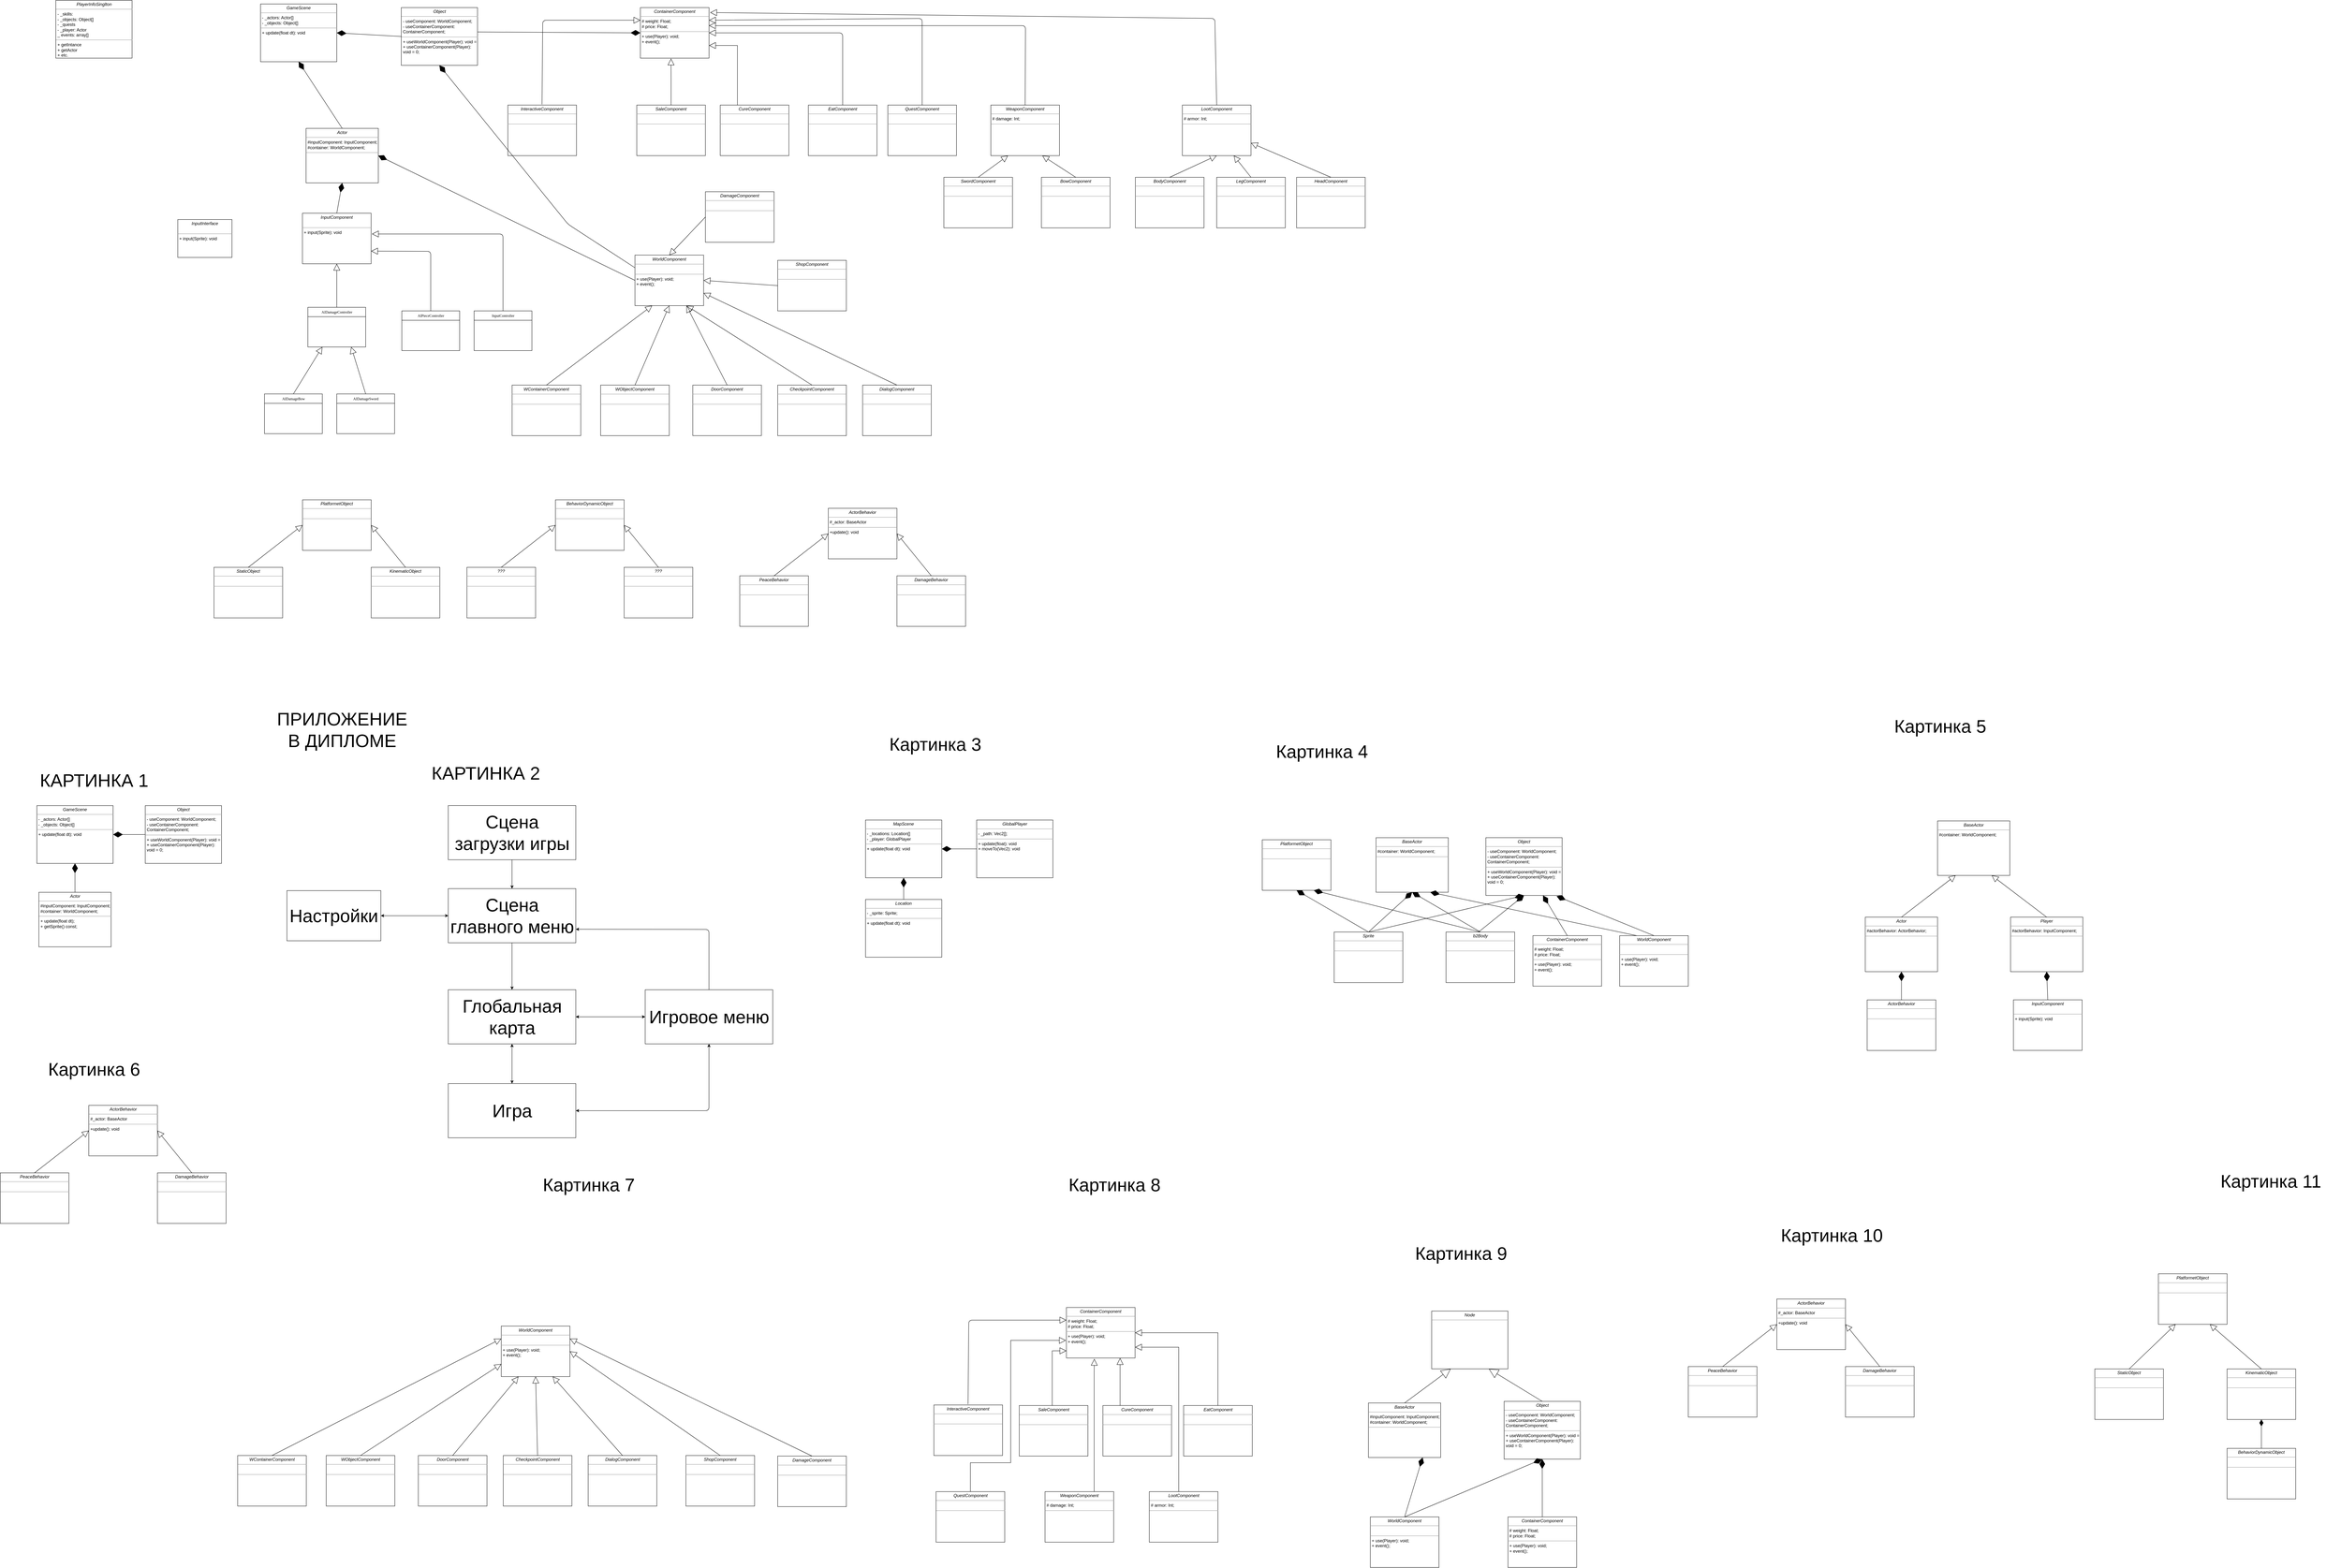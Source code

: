 <mxfile version="10.7.3" type="device"><diagram name="Page-1" id="c4acf3e9-155e-7222-9cf6-157b1a14988f"><mxGraphModel dx="5830" dy="4075" grid="1" gridSize="10" guides="1" tooltips="1" connect="1" arrows="1" fold="1" page="1" pageScale="1" pageWidth="850" pageHeight="1100" background="#ffffff" math="0" shadow="0"><root><mxCell id="0"/><mxCell id="1" parent="0"/><mxCell id="17acba5748e5396b-20" value="InputController" style="swimlane;html=1;fontStyle=0;childLayout=stackLayout;horizontal=1;startSize=26;fillColor=none;horizontalStack=0;resizeParent=1;resizeLast=0;collapsible=1;marginBottom=0;swimlaneFillColor=#ffffff;rounded=0;shadow=0;comic=0;labelBackgroundColor=none;strokeColor=#000000;strokeWidth=1;fontFamily=Verdana;fontSize=10;fontColor=#000000;align=center;" parent="1" vertex="1"><mxGeometry x="520" y="130" width="160" height="110" as="geometry"/></mxCell><mxCell id="17acba5748e5396b-30" value="AIPieceController" style="swimlane;html=1;fontStyle=0;childLayout=stackLayout;horizontal=1;startSize=26;fillColor=none;horizontalStack=0;resizeParent=1;resizeLast=0;collapsible=1;marginBottom=0;swimlaneFillColor=#ffffff;rounded=0;shadow=0;comic=0;labelBackgroundColor=none;strokeColor=#000000;strokeWidth=1;fontFamily=Verdana;fontSize=10;fontColor=#000000;align=center;" parent="1" vertex="1"><mxGeometry x="320" y="130" width="160" height="110" as="geometry"/></mxCell><mxCell id="5d2195bd80daf111-18" value="&lt;p style=&quot;margin: 0px ; margin-top: 4px ; text-align: center&quot;&gt;&lt;i&gt;InputComponent&lt;/i&gt;&lt;/p&gt;&lt;p style=&quot;margin: 0px ; margin-left: 4px&quot;&gt;&lt;br&gt;&lt;/p&gt;&lt;hr size=&quot;1&quot;&gt;&lt;p style=&quot;margin: 0px ; margin-left: 4px&quot;&gt;+ input(Sprite): void&lt;/p&gt;" style="verticalAlign=top;align=left;overflow=fill;fontSize=12;fontFamily=Helvetica;html=1;rounded=0;shadow=0;comic=0;labelBackgroundColor=none;strokeColor=#000000;strokeWidth=1;fillColor=#ffffff;" parent="1" vertex="1"><mxGeometry x="45" y="-140.5" width="190" height="140" as="geometry"/></mxCell><mxCell id="BoiB74mfQX6MMDPPHpY5-2" value="AIDamageController" style="swimlane;html=1;fontStyle=0;childLayout=stackLayout;horizontal=1;startSize=26;fillColor=none;horizontalStack=0;resizeParent=1;resizeLast=0;collapsible=1;marginBottom=0;swimlaneFillColor=#ffffff;rounded=0;shadow=0;comic=0;labelBackgroundColor=none;strokeColor=#000000;strokeWidth=1;fontFamily=Verdana;fontSize=10;fontColor=#000000;align=center;" parent="1" vertex="1"><mxGeometry x="60" y="120" width="160" height="110" as="geometry"/></mxCell><mxCell id="BoiB74mfQX6MMDPPHpY5-4" value="AIDamageBow" style="swimlane;html=1;fontStyle=0;childLayout=stackLayout;horizontal=1;startSize=26;fillColor=none;horizontalStack=0;resizeParent=1;resizeLast=0;collapsible=1;marginBottom=0;swimlaneFillColor=#ffffff;rounded=0;shadow=0;comic=0;labelBackgroundColor=none;strokeColor=#000000;strokeWidth=1;fontFamily=Verdana;fontSize=10;fontColor=#000000;align=center;" parent="1" vertex="1"><mxGeometry x="-60" y="360" width="160" height="110" as="geometry"/></mxCell><mxCell id="BoiB74mfQX6MMDPPHpY5-5" value="AIDamageSword&lt;br&gt;" style="swimlane;html=1;fontStyle=0;childLayout=stackLayout;horizontal=1;startSize=26;fillColor=none;horizontalStack=0;resizeParent=1;resizeLast=0;collapsible=1;marginBottom=0;swimlaneFillColor=#ffffff;rounded=0;shadow=0;comic=0;labelBackgroundColor=none;strokeColor=#000000;strokeWidth=1;fontFamily=Verdana;fontSize=10;fontColor=#000000;align=center;" parent="1" vertex="1"><mxGeometry x="140" y="360" width="160" height="110" as="geometry"/></mxCell><mxCell id="BoiB74mfQX6MMDPPHpY5-13" value="&lt;p style=&quot;margin: 0px ; margin-top: 4px ; text-align: center&quot;&gt;&lt;i&gt;Object&lt;/i&gt;&lt;/p&gt;&lt;hr size=&quot;1&quot;&gt;&lt;p style=&quot;margin: 0px ; margin-left: 4px&quot;&gt;- useComponent: WorldComponent;&lt;/p&gt;&lt;p style=&quot;margin: 0px ; margin-left: 4px&quot;&gt;- useContainerComponent:&amp;nbsp;&lt;/p&gt;&lt;p style=&quot;margin: 0px ; margin-left: 4px&quot;&gt;ContainerComponent;&lt;/p&gt;&lt;hr size=&quot;1&quot;&gt;&lt;p style=&quot;margin: 0px ; margin-left: 4px&quot;&gt;+ useWorldComponent(Player): void = 0;&lt;/p&gt;&lt;p style=&quot;margin: 0px ; margin-left: 4px&quot;&gt;+ useContainerComponent(Player):&lt;/p&gt;&lt;p style=&quot;margin: 0px ; margin-left: 4px&quot;&gt;void = 0;&lt;/p&gt;" style="verticalAlign=top;align=left;overflow=fill;fontSize=12;fontFamily=Helvetica;html=1;rounded=0;shadow=0;comic=0;labelBackgroundColor=none;strokeColor=#000000;strokeWidth=1;fillColor=#ffffff;" parent="1" vertex="1"><mxGeometry x="318.5" y="-710" width="211" height="160" as="geometry"/></mxCell><mxCell id="BoiB74mfQX6MMDPPHpY5-22" value="&lt;p style=&quot;margin: 0px ; margin-top: 4px ; text-align: center&quot;&gt;&lt;i&gt;WorldComponent&lt;/i&gt;&lt;/p&gt;&lt;hr size=&quot;1&quot;&gt;&lt;p style=&quot;margin: 0px ; margin-left: 4px&quot;&gt;&lt;br&gt;&lt;/p&gt;&lt;hr size=&quot;1&quot;&gt;&lt;p style=&quot;margin: 0px ; margin-left: 4px&quot;&gt;+ use(Player): void;&lt;/p&gt;&lt;p style=&quot;margin: 0px ; margin-left: 4px&quot;&gt;+ event();&lt;/p&gt;" style="verticalAlign=top;align=left;overflow=fill;fontSize=12;fontFamily=Helvetica;html=1;rounded=0;shadow=0;comic=0;labelBackgroundColor=none;strokeColor=#000000;strokeWidth=1;fillColor=#ffffff;" parent="1" vertex="1"><mxGeometry x="965.2" y="-24.5" width="190" height="140" as="geometry"/></mxCell><mxCell id="BoiB74mfQX6MMDPPHpY5-30" value="&lt;p style=&quot;margin: 0px ; margin-top: 4px ; text-align: center&quot;&gt;&lt;i&gt;WContainerComponent&lt;/i&gt;&lt;/p&gt;&lt;hr size=&quot;1&quot;&gt;&lt;p style=&quot;margin: 0px ; margin-left: 4px&quot;&gt;&lt;br&gt;&lt;/p&gt;&lt;hr size=&quot;1&quot;&gt;&lt;p style=&quot;margin: 0px ; margin-left: 4px&quot;&gt;&lt;br&gt;&lt;/p&gt;" style="verticalAlign=top;align=left;overflow=fill;fontSize=12;fontFamily=Helvetica;html=1;rounded=0;shadow=0;comic=0;labelBackgroundColor=none;strokeColor=#000000;strokeWidth=1;fillColor=#ffffff;" parent="1" vertex="1"><mxGeometry x="625.2" y="335.5" width="190" height="140" as="geometry"/></mxCell><mxCell id="BoiB74mfQX6MMDPPHpY5-31" value="&lt;p style=&quot;margin: 0px ; margin-top: 4px ; text-align: center&quot;&gt;&lt;i&gt;WObjectComponent&lt;/i&gt;&lt;/p&gt;&lt;hr size=&quot;1&quot;&gt;&lt;p style=&quot;margin: 0px ; margin-left: 4px&quot;&gt;&lt;br&gt;&lt;/p&gt;&lt;hr size=&quot;1&quot;&gt;&lt;p style=&quot;margin: 0px ; margin-left: 4px&quot;&gt;&lt;br&gt;&lt;/p&gt;" style="verticalAlign=top;align=left;overflow=fill;fontSize=12;fontFamily=Helvetica;html=1;rounded=0;shadow=0;comic=0;labelBackgroundColor=none;strokeColor=#000000;strokeWidth=1;fillColor=#ffffff;" parent="1" vertex="1"><mxGeometry x="870.2" y="335.5" width="190" height="140" as="geometry"/></mxCell><mxCell id="BoiB74mfQX6MMDPPHpY5-35" style="edgeStyle=orthogonalEdgeStyle;rounded=0;html=1;exitX=0.25;exitY=0;labelBackgroundColor=none;startFill=0;endArrow=block;endFill=0;endSize=16;fontFamily=Verdana;fontSize=10;entryX=1;entryY=0.75;entryDx=0;entryDy=0;exitDx=0;exitDy=0;" parent="1" source="BoiB74mfQX6MMDPPHpY5-39" target="BoiB74mfQX6MMDPPHpY5-36" edge="1"><mxGeometry relative="1" as="geometry"><Array as="points"><mxPoint x="1248" y="-605"/></Array><mxPoint x="1490.241" y="-437" as="sourcePoint"/></mxGeometry></mxCell><mxCell id="BoiB74mfQX6MMDPPHpY5-36" value="&lt;p style=&quot;margin: 0px ; margin-top: 4px ; text-align: center&quot;&gt;&lt;i&gt;ContainerComponent&lt;/i&gt;&lt;/p&gt;&lt;hr size=&quot;1&quot;&gt;&lt;p style=&quot;margin: 0px ; margin-left: 4px&quot;&gt;# weight: Float;&lt;/p&gt;&lt;p style=&quot;margin: 0px ; margin-left: 4px&quot;&gt;# price: Float;&lt;/p&gt;&lt;hr size=&quot;1&quot;&gt;&lt;p style=&quot;margin: 0px ; margin-left: 4px&quot;&gt;+ use(Player): void;&lt;/p&gt;&lt;p style=&quot;margin: 0px ; margin-left: 4px&quot;&gt;+ event();&lt;/p&gt;" style="verticalAlign=top;align=left;overflow=fill;fontSize=12;fontFamily=Helvetica;html=1;rounded=0;shadow=0;comic=0;labelBackgroundColor=none;strokeColor=#000000;strokeWidth=1;fillColor=#ffffff;" parent="1" vertex="1"><mxGeometry x="980.2" y="-710" width="190" height="140" as="geometry"/></mxCell><mxCell id="BoiB74mfQX6MMDPPHpY5-37" style="edgeStyle=orthogonalEdgeStyle;rounded=0;html=1;exitX=0.5;exitY=0;labelBackgroundColor=none;startFill=0;endArrow=block;endFill=0;endSize=16;fontFamily=Verdana;fontSize=10;exitDx=0;exitDy=0;" parent="1" source="BoiB74mfQX6MMDPPHpY5-38" edge="1"><mxGeometry relative="1" as="geometry"><Array as="points"><mxPoint x="1065" y="-510"/><mxPoint x="1065" y="-550"/><mxPoint x="1058" y="-550"/></Array><mxPoint x="1279.897" y="-519.655" as="sourcePoint"/><mxPoint x="1065" y="-569" as="targetPoint"/></mxGeometry></mxCell><mxCell id="BoiB74mfQX6MMDPPHpY5-38" value="&lt;p style=&quot;margin: 0px ; margin-top: 4px ; text-align: center&quot;&gt;&lt;i&gt;SaleComponent&lt;/i&gt;&lt;/p&gt;&lt;hr size=&quot;1&quot;&gt;&lt;p style=&quot;margin: 0px ; margin-left: 4px&quot;&gt;&lt;br&gt;&lt;/p&gt;&lt;hr size=&quot;1&quot;&gt;&lt;p style=&quot;margin: 0px ; margin-left: 4px&quot;&gt;&lt;br&gt;&lt;/p&gt;" style="verticalAlign=top;align=left;overflow=fill;fontSize=12;fontFamily=Helvetica;html=1;rounded=0;shadow=0;comic=0;labelBackgroundColor=none;strokeColor=#000000;strokeWidth=1;fillColor=#ffffff;" parent="1" vertex="1"><mxGeometry x="970.2" y="-440" width="190" height="140" as="geometry"/></mxCell><mxCell id="BoiB74mfQX6MMDPPHpY5-39" value="&lt;p style=&quot;margin: 0px ; margin-top: 4px ; text-align: center&quot;&gt;&lt;i&gt;CureComponent&lt;/i&gt;&lt;/p&gt;&lt;hr size=&quot;1&quot;&gt;&lt;p style=&quot;margin: 0px ; margin-left: 4px&quot;&gt;&lt;br&gt;&lt;/p&gt;&lt;hr size=&quot;1&quot;&gt;&lt;p style=&quot;margin: 0px ; margin-left: 4px&quot;&gt;&lt;br&gt;&lt;/p&gt;" style="verticalAlign=top;align=left;overflow=fill;fontSize=12;fontFamily=Helvetica;html=1;rounded=0;shadow=0;comic=0;labelBackgroundColor=none;strokeColor=#000000;strokeWidth=1;fillColor=#ffffff;" parent="1" vertex="1"><mxGeometry x="1201.2" y="-440" width="190" height="140" as="geometry"/></mxCell><mxCell id="BoiB74mfQX6MMDPPHpY5-40" value="&lt;p style=&quot;margin: 0px ; margin-top: 4px ; text-align: center&quot;&gt;&lt;i&gt;EatComponent&lt;/i&gt;&lt;/p&gt;&lt;hr size=&quot;1&quot;&gt;&lt;p style=&quot;margin: 0px ; margin-left: 4px&quot;&gt;&lt;br&gt;&lt;/p&gt;&lt;hr size=&quot;1&quot;&gt;&lt;p style=&quot;margin: 0px ; margin-left: 4px&quot;&gt;&lt;br&gt;&lt;/p&gt;" style="verticalAlign=top;align=left;overflow=fill;fontSize=12;fontFamily=Helvetica;html=1;rounded=0;shadow=0;comic=0;labelBackgroundColor=none;strokeColor=#000000;strokeWidth=1;fillColor=#ffffff;" parent="1" vertex="1"><mxGeometry x="1445.028" y="-440" width="190" height="140" as="geometry"/></mxCell><mxCell id="BoiB74mfQX6MMDPPHpY5-41" value="&lt;p style=&quot;margin: 0px ; margin-top: 4px ; text-align: center&quot;&gt;&lt;i&gt;QuestComponent&lt;/i&gt;&lt;/p&gt;&lt;hr size=&quot;1&quot;&gt;&lt;p style=&quot;margin: 0px ; margin-left: 4px&quot;&gt;&lt;br&gt;&lt;/p&gt;&lt;hr size=&quot;1&quot;&gt;&lt;p style=&quot;margin: 0px ; margin-left: 4px&quot;&gt;&lt;br&gt;&lt;/p&gt;" style="verticalAlign=top;align=left;overflow=fill;fontSize=12;fontFamily=Helvetica;html=1;rounded=0;shadow=0;comic=0;labelBackgroundColor=none;strokeColor=#000000;strokeWidth=1;fillColor=#ffffff;" parent="1" vertex="1"><mxGeometry x="1665.028" y="-440" width="190" height="140" as="geometry"/></mxCell><mxCell id="BoiB74mfQX6MMDPPHpY5-42" value="" style="html=1;verticalAlign=bottom;endArrow=block;endSize=16;exitX=0.5;exitY=0;exitDx=0;exitDy=0;entryX=1;entryY=0.5;entryDx=0;entryDy=0;endFill=0;" parent="1" source="BoiB74mfQX6MMDPPHpY5-40" target="BoiB74mfQX6MMDPPHpY5-36" edge="1"><mxGeometry relative="1" as="geometry"><mxPoint x="1540" y="-450" as="sourcePoint"/><mxPoint x="1430" y="-710.7" as="targetPoint"/><Array as="points"><mxPoint x="1540" y="-640"/></Array></mxGeometry></mxCell><mxCell id="BoiB74mfQX6MMDPPHpY5-43" value="" style="html=1;verticalAlign=bottom;endArrow=block;endSize=16;entryX=1;entryY=0.25;entryDx=0;entryDy=0;exitX=0.5;exitY=0;exitDx=0;exitDy=0;endFill=0;" parent="1" source="BoiB74mfQX6MMDPPHpY5-41" target="BoiB74mfQX6MMDPPHpY5-36" edge="1"><mxGeometry relative="1" as="geometry"><mxPoint x="1550" y="-780" as="sourcePoint"/><mxPoint x="1630" y="-780" as="targetPoint"/><Array as="points"><mxPoint x="1760" y="-680"/></Array></mxGeometry></mxCell><mxCell id="BoiB74mfQX6MMDPPHpY5-46" value="&lt;p style=&quot;margin: 0px ; margin-top: 4px ; text-align: center&quot;&gt;&lt;i&gt;WeaponComponent&lt;/i&gt;&lt;/p&gt;&lt;hr size=&quot;1&quot;&gt;&lt;p style=&quot;margin: 0px ; margin-left: 4px&quot;&gt;# damage: Int;&lt;/p&gt;&lt;hr size=&quot;1&quot;&gt;&lt;p style=&quot;margin: 0px ; margin-left: 4px&quot;&gt;&lt;br&gt;&lt;/p&gt;" style="verticalAlign=top;align=left;overflow=fill;fontSize=12;fontFamily=Helvetica;html=1;rounded=0;shadow=0;comic=0;labelBackgroundColor=none;strokeColor=#000000;strokeWidth=1;fillColor=#ffffff;" parent="1" vertex="1"><mxGeometry x="1950.028" y="-440" width="190" height="140" as="geometry"/></mxCell><mxCell id="BoiB74mfQX6MMDPPHpY5-47" value="&lt;p style=&quot;margin: 0px ; margin-top: 4px ; text-align: center&quot;&gt;&lt;i&gt;SwordComponent&lt;/i&gt;&lt;/p&gt;&lt;hr size=&quot;1&quot;&gt;&lt;p style=&quot;margin: 0px ; margin-left: 4px&quot;&gt;&lt;br&gt;&lt;/p&gt;&lt;hr size=&quot;1&quot;&gt;&lt;p style=&quot;margin: 0px ; margin-left: 4px&quot;&gt;&lt;br&gt;&lt;/p&gt;" style="verticalAlign=top;align=left;overflow=fill;fontSize=12;fontFamily=Helvetica;html=1;rounded=0;shadow=0;comic=0;labelBackgroundColor=none;strokeColor=#000000;strokeWidth=1;fillColor=#ffffff;" parent="1" vertex="1"><mxGeometry x="1820.028" y="-240" width="190" height="140" as="geometry"/></mxCell><mxCell id="BoiB74mfQX6MMDPPHpY5-48" value="&lt;p style=&quot;margin: 0px ; margin-top: 4px ; text-align: center&quot;&gt;&lt;i&gt;BowComponent&lt;/i&gt;&lt;/p&gt;&lt;hr size=&quot;1&quot;&gt;&lt;p style=&quot;margin: 0px ; margin-left: 4px&quot;&gt;&lt;br&gt;&lt;/p&gt;&lt;hr size=&quot;1&quot;&gt;&lt;p style=&quot;margin: 0px ; margin-left: 4px&quot;&gt;&lt;br&gt;&lt;/p&gt;" style="verticalAlign=top;align=left;overflow=fill;fontSize=12;fontFamily=Helvetica;html=1;rounded=0;shadow=0;comic=0;labelBackgroundColor=none;strokeColor=#000000;strokeWidth=1;fillColor=#ffffff;" parent="1" vertex="1"><mxGeometry x="2090.028" y="-240" width="190" height="140" as="geometry"/></mxCell><mxCell id="BoiB74mfQX6MMDPPHpY5-49" value="&lt;p style=&quot;margin: 0px ; margin-top: 4px ; text-align: center&quot;&gt;&lt;i&gt;LootComponent&lt;/i&gt;&lt;/p&gt;&lt;hr size=&quot;1&quot;&gt;&lt;p style=&quot;margin: 0px ; margin-left: 4px&quot;&gt;# armor: Int;&lt;/p&gt;&lt;hr size=&quot;1&quot;&gt;&lt;p style=&quot;margin: 0px ; margin-left: 4px&quot;&gt;&lt;br&gt;&lt;/p&gt;" style="verticalAlign=top;align=left;overflow=fill;fontSize=12;fontFamily=Helvetica;html=1;rounded=0;shadow=0;comic=0;labelBackgroundColor=none;strokeColor=#000000;strokeWidth=1;fillColor=#ffffff;" parent="1" vertex="1"><mxGeometry x="2480.028" y="-440" width="190" height="140" as="geometry"/></mxCell><mxCell id="BoiB74mfQX6MMDPPHpY5-50" value="&lt;p style=&quot;margin: 0px ; margin-top: 4px ; text-align: center&quot;&gt;&lt;i&gt;BodyComponent&lt;/i&gt;&lt;/p&gt;&lt;hr size=&quot;1&quot;&gt;&lt;p style=&quot;margin: 0px ; margin-left: 4px&quot;&gt;&lt;br&gt;&lt;/p&gt;&lt;hr size=&quot;1&quot;&gt;&lt;p style=&quot;margin: 0px ; margin-left: 4px&quot;&gt;&lt;br&gt;&lt;/p&gt;" style="verticalAlign=top;align=left;overflow=fill;fontSize=12;fontFamily=Helvetica;html=1;rounded=0;shadow=0;comic=0;labelBackgroundColor=none;strokeColor=#000000;strokeWidth=1;fillColor=#ffffff;" parent="1" vertex="1"><mxGeometry x="2350.028" y="-240" width="190" height="140" as="geometry"/></mxCell><mxCell id="BoiB74mfQX6MMDPPHpY5-51" value="&lt;p style=&quot;margin: 0px ; margin-top: 4px ; text-align: center&quot;&gt;&lt;i&gt;LegComponent&lt;/i&gt;&lt;/p&gt;&lt;hr size=&quot;1&quot;&gt;&lt;p style=&quot;margin: 0px ; margin-left: 4px&quot;&gt;&lt;br&gt;&lt;/p&gt;&lt;hr size=&quot;1&quot;&gt;&lt;p style=&quot;margin: 0px ; margin-left: 4px&quot;&gt;&lt;br&gt;&lt;/p&gt;" style="verticalAlign=top;align=left;overflow=fill;fontSize=12;fontFamily=Helvetica;html=1;rounded=0;shadow=0;comic=0;labelBackgroundColor=none;strokeColor=#000000;strokeWidth=1;fillColor=#ffffff;" parent="1" vertex="1"><mxGeometry x="2575.028" y="-240" width="190" height="140" as="geometry"/></mxCell><mxCell id="BoiB74mfQX6MMDPPHpY5-52" value="&lt;p style=&quot;margin: 0px ; margin-top: 4px ; text-align: center&quot;&gt;&lt;i&gt;HeadComponent&lt;/i&gt;&lt;/p&gt;&lt;hr size=&quot;1&quot;&gt;&lt;p style=&quot;margin: 0px ; margin-left: 4px&quot;&gt;&lt;br&gt;&lt;/p&gt;&lt;hr size=&quot;1&quot;&gt;&lt;p style=&quot;margin: 0px ; margin-left: 4px&quot;&gt;&lt;br&gt;&lt;/p&gt;" style="verticalAlign=top;align=left;overflow=fill;fontSize=12;fontFamily=Helvetica;html=1;rounded=0;shadow=0;comic=0;labelBackgroundColor=none;strokeColor=#000000;strokeWidth=1;fillColor=#ffffff;" parent="1" vertex="1"><mxGeometry x="2796.131" y="-240" width="190" height="140" as="geometry"/></mxCell><mxCell id="BoiB74mfQX6MMDPPHpY5-53" value="" style="html=1;verticalAlign=bottom;endArrow=block;endSize=16;exitX=0.5;exitY=0;exitDx=0;exitDy=0;endFill=0;" parent="1" source="BoiB74mfQX6MMDPPHpY5-46" edge="1"><mxGeometry relative="1" as="geometry"><mxPoint x="2040" y="-550" as="sourcePoint"/><mxPoint x="1170" y="-660" as="targetPoint"/><Array as="points"><mxPoint x="2046" y="-660"/></Array></mxGeometry></mxCell><mxCell id="BoiB74mfQX6MMDPPHpY5-54" value="" style="html=1;verticalAlign=bottom;endArrow=block;endSize=16;entryX=1.016;entryY=0.098;entryDx=0;entryDy=0;exitX=0.5;exitY=0;exitDx=0;exitDy=0;endFill=0;entryPerimeter=0;" parent="1" source="BoiB74mfQX6MMDPPHpY5-49" target="BoiB74mfQX6MMDPPHpY5-36" edge="1"><mxGeometry relative="1" as="geometry"><mxPoint x="2220" y="-610" as="sourcePoint"/><mxPoint x="2300" y="-610" as="targetPoint"/><Array as="points"><mxPoint x="2570" y="-680"/></Array></mxGeometry></mxCell><mxCell id="BoiB74mfQX6MMDPPHpY5-55" value="" style="html=1;verticalAlign=bottom;endArrow=block;endSize=16;entryX=0.25;entryY=1;entryDx=0;entryDy=0;exitX=0.5;exitY=0;exitDx=0;exitDy=0;endFill=0;" parent="1" source="BoiB74mfQX6MMDPPHpY5-47" target="BoiB74mfQX6MMDPPHpY5-46" edge="1"><mxGeometry relative="1" as="geometry"><mxPoint x="1890" y="10" as="sourcePoint"/><mxPoint x="1970" y="10" as="targetPoint"/><Array as="points"/></mxGeometry></mxCell><mxCell id="BoiB74mfQX6MMDPPHpY5-56" value="" style="html=1;verticalAlign=bottom;endArrow=block;endSize=16;entryX=0.75;entryY=1;entryDx=0;entryDy=0;exitX=0.5;exitY=0;exitDx=0;exitDy=0;endFill=0;" parent="1" source="BoiB74mfQX6MMDPPHpY5-48" target="BoiB74mfQX6MMDPPHpY5-46" edge="1"><mxGeometry relative="1" as="geometry"><mxPoint x="2300" y="-400" as="sourcePoint"/><mxPoint x="2380" y="-400" as="targetPoint"/></mxGeometry></mxCell><mxCell id="BoiB74mfQX6MMDPPHpY5-58" value="" style="html=1;verticalAlign=bottom;endArrow=block;endSize=16;entryX=0.5;entryY=1;entryDx=0;entryDy=0;exitX=0.5;exitY=0;exitDx=0;exitDy=0;endFill=0;" parent="1" source="BoiB74mfQX6MMDPPHpY5-50" target="BoiB74mfQX6MMDPPHpY5-49" edge="1"><mxGeometry relative="1" as="geometry"><mxPoint x="2380" y="-380" as="sourcePoint"/><mxPoint x="2460" y="-380" as="targetPoint"/></mxGeometry></mxCell><mxCell id="BoiB74mfQX6MMDPPHpY5-59" value="" style="html=1;verticalAlign=bottom;endArrow=block;endSize=16;entryX=0.75;entryY=1;entryDx=0;entryDy=0;exitX=0.5;exitY=0;exitDx=0;exitDy=0;endFill=0;" parent="1" source="BoiB74mfQX6MMDPPHpY5-51" target="BoiB74mfQX6MMDPPHpY5-49" edge="1"><mxGeometry relative="1" as="geometry"><mxPoint x="2710" y="-20" as="sourcePoint"/><mxPoint x="2790" y="-20" as="targetPoint"/></mxGeometry></mxCell><mxCell id="BoiB74mfQX6MMDPPHpY5-60" value="" style="html=1;verticalAlign=bottom;endArrow=block;endSize=16;entryX=1;entryY=0.75;entryDx=0;entryDy=0;exitX=0.5;exitY=0;exitDx=0;exitDy=0;endFill=0;" parent="1" source="BoiB74mfQX6MMDPPHpY5-52" target="BoiB74mfQX6MMDPPHpY5-49" edge="1"><mxGeometry relative="1" as="geometry"><mxPoint x="2870" y="-350" as="sourcePoint"/><mxPoint x="2950" y="-350" as="targetPoint"/></mxGeometry></mxCell><mxCell id="BoiB74mfQX6MMDPPHpY5-62" value="&lt;p style=&quot;margin: 0px ; margin-top: 4px ; text-align: center&quot;&gt;&lt;i&gt;DoorComponent&lt;/i&gt;&lt;/p&gt;&lt;hr size=&quot;1&quot;&gt;&lt;p style=&quot;margin: 0px ; margin-left: 4px&quot;&gt;&lt;br&gt;&lt;/p&gt;&lt;hr size=&quot;1&quot;&gt;&lt;p style=&quot;margin: 0px ; margin-left: 4px&quot;&gt;&lt;br&gt;&lt;/p&gt;" style="verticalAlign=top;align=left;overflow=fill;fontSize=12;fontFamily=Helvetica;html=1;rounded=0;shadow=0;comic=0;labelBackgroundColor=none;strokeColor=#000000;strokeWidth=1;fillColor=#ffffff;" parent="1" vertex="1"><mxGeometry x="1125.2" y="335.5" width="190" height="140" as="geometry"/></mxCell><mxCell id="BoiB74mfQX6MMDPPHpY5-64" value="&lt;p style=&quot;margin: 0px ; margin-top: 4px ; text-align: center&quot;&gt;&lt;i&gt;InteractiveComponent&lt;/i&gt;&lt;/p&gt;&lt;hr size=&quot;1&quot;&gt;&lt;p style=&quot;margin: 0px ; margin-left: 4px&quot;&gt;&lt;br&gt;&lt;/p&gt;&lt;hr size=&quot;1&quot;&gt;&lt;p style=&quot;margin: 0px ; margin-left: 4px&quot;&gt;&lt;br&gt;&lt;/p&gt;" style="verticalAlign=top;align=left;overflow=fill;fontSize=12;fontFamily=Helvetica;html=1;rounded=0;shadow=0;comic=0;labelBackgroundColor=none;strokeColor=#000000;strokeWidth=1;fillColor=#ffffff;" parent="1" vertex="1"><mxGeometry x="613.4" y="-440" width="190" height="140" as="geometry"/></mxCell><mxCell id="BoiB74mfQX6MMDPPHpY5-65" value="&lt;p style=&quot;margin: 0px ; margin-top: 4px ; text-align: center&quot;&gt;&lt;i&gt;CheckpointComponent&lt;/i&gt;&lt;/p&gt;&lt;hr size=&quot;1&quot;&gt;&lt;p style=&quot;margin: 0px ; margin-left: 4px&quot;&gt;&lt;br&gt;&lt;/p&gt;&lt;hr size=&quot;1&quot;&gt;&lt;p style=&quot;margin: 0px ; margin-left: 4px&quot;&gt;&lt;br&gt;&lt;/p&gt;" style="verticalAlign=top;align=left;overflow=fill;fontSize=12;fontFamily=Helvetica;html=1;rounded=0;shadow=0;comic=0;labelBackgroundColor=none;strokeColor=#000000;strokeWidth=1;fillColor=#ffffff;" parent="1" vertex="1"><mxGeometry x="1360.2" y="335.5" width="190" height="140" as="geometry"/></mxCell><mxCell id="BoiB74mfQX6MMDPPHpY5-66" value="&lt;p style=&quot;margin: 0px ; margin-top: 4px ; text-align: center&quot;&gt;&lt;i&gt;ShopComponent&lt;/i&gt;&lt;/p&gt;&lt;hr size=&quot;1&quot;&gt;&lt;p style=&quot;margin: 0px ; margin-left: 4px&quot;&gt;&lt;br&gt;&lt;/p&gt;&lt;hr size=&quot;1&quot;&gt;&lt;p style=&quot;margin: 0px ; margin-left: 4px&quot;&gt;&lt;br&gt;&lt;/p&gt;" style="verticalAlign=top;align=left;overflow=fill;fontSize=12;fontFamily=Helvetica;html=1;rounded=0;shadow=0;comic=0;labelBackgroundColor=none;strokeColor=#000000;strokeWidth=1;fillColor=#ffffff;" parent="1" vertex="1"><mxGeometry x="1360.2" y="-10" width="190" height="140" as="geometry"/></mxCell><mxCell id="BoiB74mfQX6MMDPPHpY5-67" value="&lt;p style=&quot;margin: 0px ; margin-top: 4px ; text-align: center&quot;&gt;&lt;i&gt;DialogComponent&lt;/i&gt;&lt;/p&gt;&lt;hr size=&quot;1&quot;&gt;&lt;p style=&quot;margin: 0px ; margin-left: 4px&quot;&gt;&lt;br&gt;&lt;/p&gt;&lt;hr size=&quot;1&quot;&gt;&lt;p style=&quot;margin: 0px ; margin-left: 4px&quot;&gt;&lt;br&gt;&lt;/p&gt;" style="verticalAlign=top;align=left;overflow=fill;fontSize=12;fontFamily=Helvetica;html=1;rounded=0;shadow=0;comic=0;labelBackgroundColor=none;strokeColor=#000000;strokeWidth=1;fillColor=#ffffff;" parent="1" vertex="1"><mxGeometry x="1595.2" y="335.5" width="190" height="140" as="geometry"/></mxCell><mxCell id="BoiB74mfQX6MMDPPHpY5-69" value="&lt;p style=&quot;margin: 0px ; margin-top: 4px ; text-align: center&quot;&gt;&lt;i&gt;Actor&lt;/i&gt;&lt;/p&gt;&lt;hr size=&quot;1&quot;&gt;&lt;p style=&quot;margin: 0px ; margin-left: 4px&quot;&gt;#inputComponent: InputComponent;&lt;/p&gt;&lt;p style=&quot;margin: 0px ; margin-left: 4px&quot;&gt;#container: WorldComponent;&lt;/p&gt;&lt;hr size=&quot;1&quot;&gt;&lt;p style=&quot;margin: 0px ; margin-left: 4px&quot;&gt;&lt;br&gt;&lt;/p&gt;" style="verticalAlign=top;align=left;overflow=fill;fontSize=12;fontFamily=Helvetica;html=1;rounded=0;shadow=0;comic=0;labelBackgroundColor=none;strokeColor=#000000;strokeWidth=1;fillColor=#ffffff;" parent="1" vertex="1"><mxGeometry x="55" y="-375.5" width="200" height="151" as="geometry"/></mxCell><mxCell id="BoiB74mfQX6MMDPPHpY5-73" value="" style="endArrow=diamondThin;endFill=1;endSize=24;html=1;exitX=0.5;exitY=0;exitDx=0;exitDy=0;entryX=0.5;entryY=1;entryDx=0;entryDy=0;" parent="1" source="5d2195bd80daf111-18" target="BoiB74mfQX6MMDPPHpY5-69" edge="1"><mxGeometry width="160" relative="1" as="geometry"><mxPoint x="1080" y="450" as="sourcePoint"/><mxPoint x="920" y="450" as="targetPoint"/><Array as="points"/></mxGeometry></mxCell><mxCell id="BoiB74mfQX6MMDPPHpY5-75" value="" style="endArrow=diamondThin;endFill=1;endSize=24;html=1;entryX=1;entryY=0.5;entryDx=0;entryDy=0;exitX=0;exitY=0.5;exitDx=0;exitDy=0;" parent="1" source="BoiB74mfQX6MMDPPHpY5-22" target="BoiB74mfQX6MMDPPHpY5-69" edge="1"><mxGeometry width="160" relative="1" as="geometry"><mxPoint x="1280" y="380" as="sourcePoint"/><mxPoint x="210" y="-294" as="targetPoint"/></mxGeometry></mxCell><mxCell id="BoiB74mfQX6MMDPPHpY5-79" value="&lt;br&gt;&lt;br&gt;" style="html=1;verticalAlign=bottom;endArrow=block;endSize=16;exitX=0;exitY=0.25;exitDx=0;exitDy=0;endFill=0;entryX=0;entryY=0.25;entryDx=0;entryDy=0;" parent="1" target="BoiB74mfQX6MMDPPHpY5-36" edge="1"><mxGeometry relative="1" as="geometry"><mxPoint x="708" y="-442" as="sourcePoint"/><mxPoint x="890" y="-710" as="targetPoint"/><Array as="points"><mxPoint x="710" y="-675"/></Array></mxGeometry></mxCell><mxCell id="BoiB74mfQX6MMDPPHpY5-81" value="" style="endArrow=diamondThin;endFill=1;endSize=24;html=1;exitX=1.001;exitY=0.422;exitDx=0;exitDy=0;exitPerimeter=0;entryX=0;entryY=0.5;entryDx=0;entryDy=0;" parent="1" source="BoiB74mfQX6MMDPPHpY5-13" target="BoiB74mfQX6MMDPPHpY5-36" edge="1"><mxGeometry width="160" relative="1" as="geometry"><mxPoint x="660" y="-600" as="sourcePoint"/><mxPoint x="820" y="-600" as="targetPoint"/></mxGeometry></mxCell><mxCell id="BoiB74mfQX6MMDPPHpY5-82" value="" style="endArrow=diamondThin;endFill=1;endSize=24;html=1;exitX=0;exitY=0.25;exitDx=0;exitDy=0;entryX=0.5;entryY=1;entryDx=0;entryDy=0;" parent="1" source="BoiB74mfQX6MMDPPHpY5-22" target="BoiB74mfQX6MMDPPHpY5-13" edge="1"><mxGeometry width="160" relative="1" as="geometry"><mxPoint x="1070" y="-120" as="sourcePoint"/><mxPoint x="910" y="-120" as="targetPoint"/><Array as="points"><mxPoint x="780" y="-110"/></Array></mxGeometry></mxCell><mxCell id="BoiB74mfQX6MMDPPHpY5-83" value="&lt;p style=&quot;margin: 0px ; margin-top: 4px ; text-align: center&quot;&gt;&lt;i&gt;DamageComponent&lt;/i&gt;&lt;/p&gt;&lt;hr size=&quot;1&quot;&gt;&lt;p style=&quot;margin: 0px ; margin-left: 4px&quot;&gt;&lt;br&gt;&lt;/p&gt;&lt;hr size=&quot;1&quot;&gt;&lt;p style=&quot;margin: 0px ; margin-left: 4px&quot;&gt;&lt;br&gt;&lt;/p&gt;" style="verticalAlign=top;align=left;overflow=fill;fontSize=12;fontFamily=Helvetica;html=1;rounded=0;shadow=0;comic=0;labelBackgroundColor=none;strokeColor=#000000;strokeWidth=1;fillColor=#ffffff;" parent="1" vertex="1"><mxGeometry x="1160.2" y="-200" width="190" height="140" as="geometry"/></mxCell><mxCell id="yaFJGDqX7IDkKl5RbS6X-2" value="" style="endArrow=block;endSize=16;endFill=0;html=1;exitX=0.5;exitY=0;exitDx=0;exitDy=0;entryX=0.75;entryY=1;entryDx=0;entryDy=0;" parent="1" source="BoiB74mfQX6MMDPPHpY5-5" target="BoiB74mfQX6MMDPPHpY5-2" edge="1"><mxGeometry width="160" relative="1" as="geometry"><mxPoint x="180" y="310" as="sourcePoint"/><mxPoint x="220" y="230" as="targetPoint"/></mxGeometry></mxCell><mxCell id="yaFJGDqX7IDkKl5RbS6X-3" value="" style="endArrow=block;endSize=16;endFill=0;html=1;exitX=0.5;exitY=0;exitDx=0;exitDy=0;entryX=0.25;entryY=1;entryDx=0;entryDy=0;" parent="1" target="BoiB74mfQX6MMDPPHpY5-2" edge="1"><mxGeometry width="160" relative="1" as="geometry"><mxPoint x="19.667" y="360.333" as="sourcePoint"/><mxPoint x="20.0" y="230" as="targetPoint"/></mxGeometry></mxCell><mxCell id="yaFJGDqX7IDkKl5RbS6X-4" value="" style="endArrow=block;endSize=16;endFill=0;html=1;exitX=0.5;exitY=0;exitDx=0;exitDy=0;entryX=0.5;entryY=1;entryDx=0;entryDy=0;" parent="1" source="BoiB74mfQX6MMDPPHpY5-2" target="5d2195bd80daf111-18" edge="1"><mxGeometry width="160" relative="1" as="geometry"><mxPoint x="100.167" y="89.833" as="sourcePoint"/><mxPoint x="180.167" y="-40.167" as="targetPoint"/></mxGeometry></mxCell><mxCell id="yaFJGDqX7IDkKl5RbS6X-5" value="" style="endArrow=block;endSize=16;endFill=0;html=1;exitX=0.5;exitY=0;exitDx=0;exitDy=0;entryX=1;entryY=0.75;entryDx=0;entryDy=0;" parent="1" source="17acba5748e5396b-30" target="5d2195bd80daf111-18" edge="1"><mxGeometry width="160" relative="1" as="geometry"><mxPoint x="370.167" y="80.833" as="sourcePoint"/><mxPoint x="370.167" y="-40" as="targetPoint"/><Array as="points"><mxPoint x="400" y="-35"/></Array></mxGeometry></mxCell><mxCell id="yaFJGDqX7IDkKl5RbS6X-6" value="" style="endArrow=block;endSize=16;endFill=0;html=1;exitX=0.5;exitY=0;exitDx=0;exitDy=0;entryX=1;entryY=0.75;entryDx=0;entryDy=0;" parent="1" source="17acba5748e5396b-20" edge="1"><mxGeometry width="160" relative="1" as="geometry"><mxPoint x="402.167" y="82.833" as="sourcePoint"/><mxPoint x="237.167" y="-83" as="targetPoint"/><Array as="points"><mxPoint x="600" y="-83"/></Array></mxGeometry></mxCell><mxCell id="yaFJGDqX7IDkKl5RbS6X-7" value="" style="endArrow=block;endSize=16;endFill=0;html=1;exitX=0.5;exitY=0;exitDx=0;exitDy=0;entryX=0.25;entryY=1;entryDx=0;entryDy=0;" parent="1" source="BoiB74mfQX6MMDPPHpY5-30" target="BoiB74mfQX6MMDPPHpY5-22" edge="1"><mxGeometry width="160" relative="1" as="geometry"><mxPoint x="919.833" y="220" as="sourcePoint"/><mxPoint x="879.833" y="90" as="targetPoint"/></mxGeometry></mxCell><mxCell id="yaFJGDqX7IDkKl5RbS6X-8" value="" style="endArrow=block;endSize=16;endFill=0;html=1;exitX=0.5;exitY=0;exitDx=0;exitDy=0;entryX=0.5;entryY=1;entryDx=0;entryDy=0;" parent="1" source="BoiB74mfQX6MMDPPHpY5-31" target="BoiB74mfQX6MMDPPHpY5-22" edge="1"><mxGeometry width="160" relative="1" as="geometry"><mxPoint x="730.333" y="345" as="sourcePoint"/><mxPoint x="1022" y="125" as="targetPoint"/></mxGeometry></mxCell><mxCell id="yaFJGDqX7IDkKl5RbS6X-9" value="" style="endArrow=block;endSize=16;endFill=0;html=1;exitX=0.5;exitY=0;exitDx=0;exitDy=0;entryX=0.75;entryY=1;entryDx=0;entryDy=0;" parent="1" source="BoiB74mfQX6MMDPPHpY5-62" target="BoiB74mfQX6MMDPPHpY5-22" edge="1"><mxGeometry width="160" relative="1" as="geometry"><mxPoint x="975.333" y="345" as="sourcePoint"/><mxPoint x="1070.333" y="125" as="targetPoint"/></mxGeometry></mxCell><mxCell id="yaFJGDqX7IDkKl5RbS6X-10" value="" style="endArrow=block;endSize=16;endFill=0;html=1;exitX=0.5;exitY=0;exitDx=0;exitDy=0;entryX=0.75;entryY=1;entryDx=0;entryDy=0;" parent="1" source="BoiB74mfQX6MMDPPHpY5-65" target="BoiB74mfQX6MMDPPHpY5-22" edge="1"><mxGeometry width="160" relative="1" as="geometry"><mxPoint x="1283.333" y="335.5" as="sourcePoint"/><mxPoint x="1170" y="115.5" as="targetPoint"/></mxGeometry></mxCell><mxCell id="yaFJGDqX7IDkKl5RbS6X-11" value="" style="endArrow=block;endSize=16;endFill=0;html=1;exitX=0.5;exitY=0;exitDx=0;exitDy=0;entryX=1;entryY=0.75;entryDx=0;entryDy=0;" parent="1" source="BoiB74mfQX6MMDPPHpY5-67" target="BoiB74mfQX6MMDPPHpY5-22" edge="1"><mxGeometry width="160" relative="1" as="geometry"><mxPoint x="1465.333" y="345" as="sourcePoint"/><mxPoint x="1117" y="125" as="targetPoint"/></mxGeometry></mxCell><mxCell id="yaFJGDqX7IDkKl5RbS6X-12" value="" style="endArrow=block;endSize=16;endFill=0;html=1;exitX=0;exitY=0.5;exitDx=0;exitDy=0;entryX=1;entryY=0.5;entryDx=0;entryDy=0;" parent="1" source="BoiB74mfQX6MMDPPHpY5-66" target="BoiB74mfQX6MMDPPHpY5-22" edge="1"><mxGeometry width="160" relative="1" as="geometry"><mxPoint x="1700.333" y="345" as="sourcePoint"/><mxPoint x="1165.333" y="90" as="targetPoint"/></mxGeometry></mxCell><mxCell id="yaFJGDqX7IDkKl5RbS6X-13" value="" style="endArrow=block;endSize=16;endFill=0;html=1;exitX=0;exitY=0.5;exitDx=0;exitDy=0;entryX=0.5;entryY=0;entryDx=0;entryDy=0;" parent="1" source="BoiB74mfQX6MMDPPHpY5-83" target="BoiB74mfQX6MMDPPHpY5-22" edge="1"><mxGeometry width="160" relative="1" as="geometry"><mxPoint x="1125.333" y="-133" as="sourcePoint"/><mxPoint x="920.333" y="-148" as="targetPoint"/></mxGeometry></mxCell><mxCell id="yaFJGDqX7IDkKl5RbS6X-14" value="&lt;p style=&quot;margin: 0px ; margin-top: 4px ; text-align: center&quot;&gt;&lt;i&gt;GameScene&lt;/i&gt;&lt;/p&gt;&lt;hr size=&quot;1&quot;&gt;&lt;p style=&quot;margin: 0px ; margin-left: 4px&quot;&gt;- _actors: Actor[]&lt;/p&gt;&lt;p style=&quot;margin: 0px ; margin-left: 4px&quot;&gt;- _objects: Object[]&lt;/p&gt;&lt;hr size=&quot;1&quot;&gt;&lt;p style=&quot;margin: 0px ; margin-left: 4px&quot;&gt;+ update(float dt): void&lt;/p&gt;" style="verticalAlign=top;align=left;overflow=fill;fontSize=12;fontFamily=Helvetica;html=1;rounded=0;shadow=0;comic=0;labelBackgroundColor=none;strokeColor=#000000;strokeWidth=1;fillColor=#ffffff;" parent="1" vertex="1"><mxGeometry x="-71" y="-720" width="211" height="160" as="geometry"/></mxCell><mxCell id="yaFJGDqX7IDkKl5RbS6X-15" value="" style="endArrow=diamondThin;endFill=1;endSize=24;html=1;exitX=0.5;exitY=0;exitDx=0;exitDy=0;entryX=0.5;entryY=1;entryDx=0;entryDy=0;" parent="1" source="BoiB74mfQX6MMDPPHpY5-69" target="yaFJGDqX7IDkKl5RbS6X-14" edge="1"><mxGeometry width="160" relative="1" as="geometry"><mxPoint x="-120" y="-470" as="sourcePoint"/><mxPoint x="40" y="-470" as="targetPoint"/></mxGeometry></mxCell><mxCell id="yaFJGDqX7IDkKl5RbS6X-16" value="" style="endArrow=diamondThin;endFill=1;endSize=24;html=1;exitX=0;exitY=0.5;exitDx=0;exitDy=0;entryX=1;entryY=0.5;entryDx=0;entryDy=0;" parent="1" source="BoiB74mfQX6MMDPPHpY5-13" target="yaFJGDqX7IDkKl5RbS6X-14" edge="1"><mxGeometry width="160" relative="1" as="geometry"><mxPoint x="300.071" y="-395.714" as="sourcePoint"/><mxPoint x="178.643" y="-580" as="targetPoint"/></mxGeometry></mxCell><mxCell id="201ewOxTXXKODYKItYmH-1" value="&lt;p style=&quot;margin: 0px ; margin-top: 4px ; text-align: center&quot;&gt;&lt;i&gt;InputInterface&lt;/i&gt;&lt;/p&gt;&lt;p style=&quot;margin: 0px ; margin-left: 4px&quot;&gt;&lt;br&gt;&lt;/p&gt;&lt;hr size=&quot;1&quot;&gt;&lt;p style=&quot;margin: 0px ; margin-left: 4px&quot;&gt;+ input(Sprite): void&lt;/p&gt;" style="verticalAlign=top;align=left;overflow=fill;fontSize=12;fontFamily=Helvetica;html=1;rounded=0;shadow=0;comic=0;labelBackgroundColor=none;strokeColor=#000000;strokeWidth=1;fillColor=#ffffff;" parent="1" vertex="1"><mxGeometry x="-300" y="-123" width="150" height="105" as="geometry"/></mxCell><mxCell id="46UDe8rdIAtgu8xGwwNe-1" value="&lt;p style=&quot;margin: 0px ; margin-top: 4px ; text-align: center&quot;&gt;&lt;i&gt;PlayerInfoSinglton&lt;/i&gt;&lt;/p&gt;&lt;hr size=&quot;1&quot;&gt;&lt;p style=&quot;margin: 0px ; margin-left: 4px&quot;&gt;- _skills:&amp;nbsp;&amp;nbsp;&lt;/p&gt;&lt;p style=&quot;margin: 0px ; margin-left: 4px&quot;&gt;- _objects: Object[]&lt;/p&gt;&lt;p style=&quot;margin: 0px ; margin-left: 4px&quot;&gt;- _quests&lt;/p&gt;&lt;p style=&quot;margin: 0px ; margin-left: 4px&quot;&gt;- _player: Actor&lt;/p&gt;&lt;p style=&quot;margin: 0px ; margin-left: 4px&quot;&gt;_ events: array[]&lt;/p&gt;&lt;hr size=&quot;1&quot;&gt;&lt;p style=&quot;margin: 0px ; margin-left: 4px&quot;&gt;+ getIntance&lt;/p&gt;&lt;p style=&quot;margin: 0px ; margin-left: 4px&quot;&gt;+ getActor&lt;/p&gt;&lt;p style=&quot;margin: 0px ; margin-left: 4px&quot;&gt;+ etc.&lt;/p&gt;" style="verticalAlign=top;align=left;overflow=fill;fontSize=12;fontFamily=Helvetica;html=1;rounded=0;shadow=0;comic=0;labelBackgroundColor=none;strokeColor=#000000;strokeWidth=1;fillColor=#ffffff;" parent="1" vertex="1"><mxGeometry x="-637.5" y="-730" width="211" height="160" as="geometry"/></mxCell><mxCell id="EYCc6HLdqbMwNAYT_vMm-1" value="&lt;p style=&quot;margin: 0px ; margin-top: 4px ; text-align: center&quot;&gt;&lt;i&gt;PlatformetObject&lt;/i&gt;&lt;/p&gt;&lt;hr size=&quot;1&quot;&gt;&lt;p style=&quot;margin: 0px ; margin-left: 4px&quot;&gt;&lt;br&gt;&lt;/p&gt;&lt;hr size=&quot;1&quot;&gt;&lt;p style=&quot;margin: 0px ; margin-left: 4px&quot;&gt;&lt;br&gt;&lt;/p&gt;" style="verticalAlign=top;align=left;overflow=fill;fontSize=12;fontFamily=Helvetica;html=1;rounded=0;shadow=0;comic=0;labelBackgroundColor=none;strokeColor=#000000;strokeWidth=1;fillColor=#ffffff;" parent="1" vertex="1"><mxGeometry x="45.2" y="653.2" width="190" height="140" as="geometry"/></mxCell><mxCell id="EYCc6HLdqbMwNAYT_vMm-2" value="&lt;p style=&quot;margin: 0px ; margin-top: 4px ; text-align: center&quot;&gt;&lt;i&gt;StaticObject&lt;/i&gt;&lt;/p&gt;&lt;hr size=&quot;1&quot;&gt;&lt;p style=&quot;margin: 0px ; margin-left: 4px&quot;&gt;&lt;br&gt;&lt;/p&gt;&lt;hr size=&quot;1&quot;&gt;&lt;p style=&quot;margin: 0px ; margin-left: 4px&quot;&gt;&lt;br&gt;&lt;/p&gt;" style="verticalAlign=top;align=left;overflow=fill;fontSize=12;fontFamily=Helvetica;html=1;rounded=0;shadow=0;comic=0;labelBackgroundColor=none;strokeColor=#000000;strokeWidth=1;fillColor=#ffffff;" parent="1" vertex="1"><mxGeometry x="-199.8" y="840.2" width="190" height="140" as="geometry"/></mxCell><mxCell id="EYCc6HLdqbMwNAYT_vMm-3" value="&lt;p style=&quot;margin: 0px ; margin-top: 4px ; text-align: center&quot;&gt;&lt;i&gt;KinematicObject&lt;/i&gt;&lt;/p&gt;&lt;hr size=&quot;1&quot;&gt;&lt;p style=&quot;margin: 0px ; margin-left: 4px&quot;&gt;&lt;br&gt;&lt;/p&gt;&lt;hr size=&quot;1&quot;&gt;&lt;p style=&quot;margin: 0px ; margin-left: 4px&quot;&gt;&lt;br&gt;&lt;/p&gt;" style="verticalAlign=top;align=left;overflow=fill;fontSize=12;fontFamily=Helvetica;html=1;rounded=0;shadow=0;comic=0;labelBackgroundColor=none;strokeColor=#000000;strokeWidth=1;fillColor=#ffffff;" parent="1" vertex="1"><mxGeometry x="235.2" y="840.2" width="190" height="140" as="geometry"/></mxCell><mxCell id="08omiVdJPhoioBUsd9iM-1" value="" style="endArrow=block;endSize=16;endFill=0;html=1;exitX=0.5;exitY=0;exitDx=0;exitDy=0;entryX=0;entryY=0.5;entryDx=0;entryDy=0;" parent="1" source="EYCc6HLdqbMwNAYT_vMm-2" target="EYCc6HLdqbMwNAYT_vMm-1" edge="1"><mxGeometry width="160" relative="1" as="geometry"><mxPoint x="-104.833" y="810.333" as="sourcePoint"/><mxPoint x="-24.643" y="680" as="targetPoint"/></mxGeometry></mxCell><mxCell id="08omiVdJPhoioBUsd9iM-2" value="" style="endArrow=block;endSize=16;endFill=0;html=1;exitX=0.5;exitY=0;exitDx=0;exitDy=0;entryX=1;entryY=0.5;entryDx=0;entryDy=0;" parent="1" source="EYCc6HLdqbMwNAYT_vMm-3" target="EYCc6HLdqbMwNAYT_vMm-1" edge="1"><mxGeometry width="160" relative="1" as="geometry"><mxPoint x="358.5" y="840" as="sourcePoint"/><mxPoint x="318.5" y="710" as="targetPoint"/></mxGeometry></mxCell><mxCell id="08omiVdJPhoioBUsd9iM-3" value="&lt;p style=&quot;margin: 0px ; margin-top: 4px ; text-align: center&quot;&gt;&lt;i&gt;BehaviorDynamicObject&lt;/i&gt;&lt;/p&gt;&lt;hr size=&quot;1&quot;&gt;&lt;p style=&quot;margin: 0px ; margin-left: 4px&quot;&gt;&lt;br&gt;&lt;/p&gt;&lt;hr size=&quot;1&quot;&gt;&lt;p style=&quot;margin: 0px ; margin-left: 4px&quot;&gt;&lt;br&gt;&lt;/p&gt;" style="verticalAlign=top;align=left;overflow=fill;fontSize=12;fontFamily=Helvetica;html=1;rounded=0;shadow=0;comic=0;labelBackgroundColor=none;strokeColor=#000000;strokeWidth=1;fillColor=#ffffff;" parent="1" vertex="1"><mxGeometry x="745.2" y="653.2" width="190" height="140" as="geometry"/></mxCell><mxCell id="08omiVdJPhoioBUsd9iM-4" value="&lt;p style=&quot;margin: 0px ; margin-top: 4px ; text-align: center&quot;&gt;&lt;i&gt;???&lt;/i&gt;&lt;/p&gt;&lt;hr size=&quot;1&quot;&gt;&lt;p style=&quot;margin: 0px ; margin-left: 4px&quot;&gt;&lt;br&gt;&lt;/p&gt;&lt;hr size=&quot;1&quot;&gt;&lt;p style=&quot;margin: 0px ; margin-left: 4px&quot;&gt;&lt;br&gt;&lt;/p&gt;" style="verticalAlign=top;align=left;overflow=fill;fontSize=12;fontFamily=Helvetica;html=1;rounded=0;shadow=0;comic=0;labelBackgroundColor=none;strokeColor=#000000;strokeWidth=1;fillColor=#ffffff;" parent="1" vertex="1"><mxGeometry x="500.2" y="840.2" width="190" height="140" as="geometry"/></mxCell><mxCell id="08omiVdJPhoioBUsd9iM-5" value="&lt;p style=&quot;margin: 0px ; margin-top: 4px ; text-align: center&quot;&gt;&lt;i&gt;???&lt;/i&gt;&lt;br&gt;&lt;/p&gt;&lt;hr size=&quot;1&quot;&gt;&lt;p style=&quot;margin: 0px ; margin-left: 4px&quot;&gt;&lt;br&gt;&lt;/p&gt;&lt;hr size=&quot;1&quot;&gt;&lt;p style=&quot;margin: 0px ; margin-left: 4px&quot;&gt;&lt;br&gt;&lt;/p&gt;" style="verticalAlign=top;align=left;overflow=fill;fontSize=12;fontFamily=Helvetica;html=1;rounded=0;shadow=0;comic=0;labelBackgroundColor=none;strokeColor=#000000;strokeWidth=1;fillColor=#ffffff;" parent="1" vertex="1"><mxGeometry x="935.2" y="840.2" width="190" height="140" as="geometry"/></mxCell><mxCell id="08omiVdJPhoioBUsd9iM-6" value="" style="endArrow=block;endSize=16;endFill=0;html=1;exitX=0.5;exitY=0;exitDx=0;exitDy=0;entryX=0;entryY=0.5;entryDx=0;entryDy=0;" parent="1" source="08omiVdJPhoioBUsd9iM-4" target="08omiVdJPhoioBUsd9iM-3" edge="1"><mxGeometry width="160" relative="1" as="geometry"><mxPoint x="595.167" y="810.333" as="sourcePoint"/><mxPoint x="675.357" y="680" as="targetPoint"/></mxGeometry></mxCell><mxCell id="08omiVdJPhoioBUsd9iM-7" value="" style="endArrow=block;endSize=16;endFill=0;html=1;exitX=0.5;exitY=0;exitDx=0;exitDy=0;entryX=1;entryY=0.5;entryDx=0;entryDy=0;" parent="1" source="08omiVdJPhoioBUsd9iM-5" target="08omiVdJPhoioBUsd9iM-3" edge="1"><mxGeometry width="160" relative="1" as="geometry"><mxPoint x="1058.5" y="840" as="sourcePoint"/><mxPoint x="1018.5" y="710" as="targetPoint"/></mxGeometry></mxCell><mxCell id="IlkP4bKzGGltnfj-5rLU-1" value="ПРИЛОЖЕНИЕ В ДИПЛОМЕ" style="text;html=1;strokeColor=none;fillColor=none;align=center;verticalAlign=middle;whiteSpace=wrap;rounded=0;strokeWidth=1;fontSize=50;" parent="1" vertex="1"><mxGeometry x="135" y="1280" width="40" height="20" as="geometry"/></mxCell><mxCell id="IlkP4bKzGGltnfj-5rLU-2" value="КАРТИНКА 1&lt;br&gt;" style="text;html=1;strokeColor=none;fillColor=none;align=center;verticalAlign=middle;whiteSpace=wrap;rounded=0;strokeWidth=1;fontSize=50;" parent="1" vertex="1"><mxGeometry x="-724.5" y="1420" width="385" height="20" as="geometry"/></mxCell><mxCell id="IlkP4bKzGGltnfj-5rLU-3" value="&lt;p style=&quot;margin: 0px ; margin-top: 4px ; text-align: center&quot;&gt;&lt;i&gt;Object&lt;/i&gt;&lt;/p&gt;&lt;hr size=&quot;1&quot;&gt;&lt;p style=&quot;margin: 0px ; margin-left: 4px&quot;&gt;- useComponent: WorldComponent;&lt;/p&gt;&lt;p style=&quot;margin: 0px ; margin-left: 4px&quot;&gt;- useContainerComponent:&amp;nbsp;&lt;/p&gt;&lt;p style=&quot;margin: 0px ; margin-left: 4px&quot;&gt;ContainerComponent;&lt;/p&gt;&lt;hr size=&quot;1&quot;&gt;&lt;p style=&quot;margin: 0px ; margin-left: 4px&quot;&gt;+ useWorldComponent(Player): void = 0;&lt;/p&gt;&lt;p style=&quot;margin: 0px ; margin-left: 4px&quot;&gt;+ useContainerComponent(Player):&lt;/p&gt;&lt;p style=&quot;margin: 0px ; margin-left: 4px&quot;&gt;void = 0;&lt;/p&gt;" style="verticalAlign=top;align=left;overflow=fill;fontSize=12;fontFamily=Helvetica;html=1;rounded=0;shadow=0;comic=0;labelBackgroundColor=none;strokeColor=#000000;strokeWidth=1;fillColor=#ffffff;" parent="1" vertex="1"><mxGeometry x="-390" y="1500.167" width="211" height="160" as="geometry"/></mxCell><mxCell id="IlkP4bKzGGltnfj-5rLU-4" value="&lt;p style=&quot;margin: 0px ; margin-top: 4px ; text-align: center&quot;&gt;&lt;i&gt;Actor&lt;/i&gt;&lt;/p&gt;&lt;hr size=&quot;1&quot;&gt;&lt;p style=&quot;margin: 0px ; margin-left: 4px&quot;&gt;#inputComponent: InputComponent;&lt;/p&gt;&lt;p style=&quot;margin: 0px ; margin-left: 4px&quot;&gt;#container: WorldComponent;&lt;/p&gt;&lt;hr size=&quot;1&quot;&gt;&lt;p style=&quot;margin: 0px ; margin-left: 4px&quot;&gt;+ update(float dt);&lt;/p&gt;&lt;p style=&quot;margin: 0px ; margin-left: 4px&quot;&gt;+ getSprite() const;&lt;/p&gt;" style="verticalAlign=top;align=left;overflow=fill;fontSize=12;fontFamily=Helvetica;html=1;rounded=0;shadow=0;comic=0;labelBackgroundColor=none;strokeColor=#000000;strokeWidth=1;fillColor=#ffffff;" parent="1" vertex="1"><mxGeometry x="-684.5" y="1740.167" width="200" height="151" as="geometry"/></mxCell><mxCell id="IlkP4bKzGGltnfj-5rLU-5" value="&lt;p style=&quot;margin: 0px ; margin-top: 4px ; text-align: center&quot;&gt;&lt;i&gt;GameScene&lt;/i&gt;&lt;/p&gt;&lt;hr size=&quot;1&quot;&gt;&lt;p style=&quot;margin: 0px ; margin-left: 4px&quot;&gt;- _actors: Actor[]&lt;/p&gt;&lt;p style=&quot;margin: 0px ; margin-left: 4px&quot;&gt;- _objects: Object[]&lt;/p&gt;&lt;hr size=&quot;1&quot;&gt;&lt;p style=&quot;margin: 0px ; margin-left: 4px&quot;&gt;+ update(float dt): void&lt;/p&gt;" style="verticalAlign=top;align=left;overflow=fill;fontSize=12;fontFamily=Helvetica;html=1;rounded=0;shadow=0;comic=0;labelBackgroundColor=none;strokeColor=#000000;strokeWidth=1;fillColor=#ffffff;" parent="1" vertex="1"><mxGeometry x="-690" y="1500.167" width="211" height="160" as="geometry"/></mxCell><mxCell id="IlkP4bKzGGltnfj-5rLU-6" value="" style="endArrow=diamondThin;endFill=1;endSize=24;html=1;exitX=0.5;exitY=0;exitDx=0;exitDy=0;entryX=0.5;entryY=1;entryDx=0;entryDy=0;" parent="1" source="IlkP4bKzGGltnfj-5rLU-4" target="IlkP4bKzGGltnfj-5rLU-5" edge="1"><mxGeometry width="160" relative="1" as="geometry"><mxPoint x="-739" y="1750.167" as="sourcePoint"/><mxPoint x="-579" y="1750.167" as="targetPoint"/></mxGeometry></mxCell><mxCell id="IlkP4bKzGGltnfj-5rLU-7" value="" style="endArrow=diamondThin;endFill=1;endSize=24;html=1;exitX=0;exitY=0.5;exitDx=0;exitDy=0;entryX=1;entryY=0.5;entryDx=0;entryDy=0;" parent="1" source="IlkP4bKzGGltnfj-5rLU-3" target="IlkP4bKzGGltnfj-5rLU-5" edge="1"><mxGeometry width="160" relative="1" as="geometry"><mxPoint x="-318.929" y="1824.452" as="sourcePoint"/><mxPoint x="-440.357" y="1640.167" as="targetPoint"/></mxGeometry></mxCell><mxCell id="rejMQPjOV0tDHSPj27Se-1" value="КАРТИНКА 2&lt;br&gt;" style="text;html=1;strokeColor=none;fillColor=none;align=center;verticalAlign=middle;whiteSpace=wrap;rounded=0;strokeWidth=1;fontSize=50;" parent="1" vertex="1"><mxGeometry x="360" y="1400" width="385" height="20" as="geometry"/></mxCell><mxCell id="rejMQPjOV0tDHSPj27Se-5" value="Сцена главного&amp;nbsp;меню" style="rounded=0;whiteSpace=wrap;html=1;strokeWidth=1;fontSize=50;" parent="1" vertex="1"><mxGeometry x="448.5" y="1730" width="353" height="150" as="geometry"/></mxCell><mxCell id="rejMQPjOV0tDHSPj27Se-6" value="Игра" style="rounded=0;whiteSpace=wrap;html=1;strokeWidth=1;fontSize=50;" parent="1" vertex="1"><mxGeometry x="448.5" y="2270" width="353" height="150" as="geometry"/></mxCell><mxCell id="rejMQPjOV0tDHSPj27Se-7" value="Настройки" style="rounded=0;whiteSpace=wrap;html=1;strokeWidth=1;fontSize=50;" parent="1" vertex="1"><mxGeometry x="2" y="1735.5" width="260" height="139" as="geometry"/></mxCell><mxCell id="rejMQPjOV0tDHSPj27Se-16" value="Глобальная карта" style="rounded=0;whiteSpace=wrap;html=1;strokeWidth=1;fontSize=50;" parent="1" vertex="1"><mxGeometry x="448.5" y="2010" width="353" height="150" as="geometry"/></mxCell><mxCell id="rejMQPjOV0tDHSPj27Se-17" value="" style="endArrow=classic;html=1;strokeColor=#000000;fontSize=50;exitX=0.5;exitY=1;exitDx=0;exitDy=0;entryX=0.5;entryY=0;entryDx=0;entryDy=0;" parent="1" source="rejMQPjOV0tDHSPj27Se-5" target="rejMQPjOV0tDHSPj27Se-16" edge="1"><mxGeometry width="50" height="50" relative="1" as="geometry"><mxPoint x="942" y="1910" as="sourcePoint"/><mxPoint x="992" y="1860" as="targetPoint"/></mxGeometry></mxCell><mxCell id="rejMQPjOV0tDHSPj27Se-21" value="" style="endArrow=classic;startArrow=classic;html=1;strokeColor=#000000;fontSize=50;entryX=0;entryY=0.5;entryDx=0;entryDy=0;exitX=1;exitY=0.5;exitDx=0;exitDy=0;" parent="1" source="rejMQPjOV0tDHSPj27Se-7" target="rejMQPjOV0tDHSPj27Se-5" edge="1"><mxGeometry width="50" height="50" relative="1" as="geometry"><mxPoint x="272" y="1860" as="sourcePoint"/><mxPoint x="322" y="1810" as="targetPoint"/></mxGeometry></mxCell><mxCell id="rejMQPjOV0tDHSPj27Se-26" value="Игровое меню" style="rounded=0;whiteSpace=wrap;html=1;strokeWidth=1;fontSize=50;" parent="1" vertex="1"><mxGeometry x="993.5" y="2010" width="353" height="150" as="geometry"/></mxCell><mxCell id="rejMQPjOV0tDHSPj27Se-28" value="" style="endArrow=classic;startArrow=classic;html=1;strokeColor=#000000;fontSize=50;exitX=1;exitY=0.5;exitDx=0;exitDy=0;entryX=0;entryY=0.5;entryDx=0;entryDy=0;" parent="1" source="rejMQPjOV0tDHSPj27Se-16" target="rejMQPjOV0tDHSPj27Se-26" edge="1"><mxGeometry width="50" height="50" relative="1" as="geometry"><mxPoint x="872" y="2030" as="sourcePoint"/><mxPoint x="922" y="1980" as="targetPoint"/></mxGeometry></mxCell><mxCell id="rejMQPjOV0tDHSPj27Se-29" value="" style="endArrow=classic;html=1;strokeColor=#000000;fontSize=50;entryX=1;entryY=0.75;entryDx=0;entryDy=0;exitX=0.5;exitY=0;exitDx=0;exitDy=0;" parent="1" source="rejMQPjOV0tDHSPj27Se-26" target="rejMQPjOV0tDHSPj27Se-5" edge="1"><mxGeometry width="50" height="50" relative="1" as="geometry"><mxPoint x="942" y="1960" as="sourcePoint"/><mxPoint x="992" y="1910" as="targetPoint"/><Array as="points"><mxPoint x="1170" y="1843"/></Array></mxGeometry></mxCell><mxCell id="rejMQPjOV0tDHSPj27Se-31" value="" style="endArrow=classic;startArrow=classic;html=1;strokeColor=#000000;fontSize=50;entryX=0.5;entryY=1;entryDx=0;entryDy=0;exitX=0.5;exitY=0;exitDx=0;exitDy=0;" parent="1" source="rejMQPjOV0tDHSPj27Se-6" target="rejMQPjOV0tDHSPj27Se-16" edge="1"><mxGeometry width="50" height="50" relative="1" as="geometry"><mxPoint x="372" y="2310" as="sourcePoint"/><mxPoint x="422" y="2260" as="targetPoint"/></mxGeometry></mxCell><mxCell id="rejMQPjOV0tDHSPj27Se-33" value="" style="endArrow=classic;startArrow=classic;html=1;strokeColor=#000000;fontSize=50;exitX=1;exitY=0.5;exitDx=0;exitDy=0;entryX=0.5;entryY=1;entryDx=0;entryDy=0;" parent="1" source="rejMQPjOV0tDHSPj27Se-6" target="rejMQPjOV0tDHSPj27Se-26" edge="1"><mxGeometry width="50" height="50" relative="1" as="geometry"><mxPoint x="1142" y="2310" as="sourcePoint"/><mxPoint x="1192" y="2260" as="targetPoint"/><Array as="points"><mxPoint x="1170" y="2345"/></Array></mxGeometry></mxCell><mxCell id="rejMQPjOV0tDHSPj27Se-34" value="Сцена загрузки игры" style="rounded=0;whiteSpace=wrap;html=1;strokeWidth=1;fontSize=50;" parent="1" vertex="1"><mxGeometry x="448.5" y="1500" width="353" height="150" as="geometry"/></mxCell><mxCell id="rejMQPjOV0tDHSPj27Se-35" value="" style="endArrow=classic;html=1;strokeColor=#000000;fontSize=50;exitX=0.5;exitY=1;exitDx=0;exitDy=0;entryX=0.5;entryY=0;entryDx=0;entryDy=0;" parent="1" source="rejMQPjOV0tDHSPj27Se-34" target="rejMQPjOV0tDHSPj27Se-5" edge="1"><mxGeometry width="50" height="50" relative="1" as="geometry"><mxPoint x="900" y="1750" as="sourcePoint"/><mxPoint x="950" y="1700" as="targetPoint"/></mxGeometry></mxCell><mxCell id="0Zqyix0tsOwDCkAd7IoO-1" value="&lt;p style=&quot;margin: 0px ; margin-top: 4px ; text-align: center&quot;&gt;&lt;i&gt;MapScene&lt;/i&gt;&lt;/p&gt;&lt;hr size=&quot;1&quot;&gt;&lt;p style=&quot;margin: 0px ; margin-left: 4px&quot;&gt;- _locations: Location[]&lt;/p&gt;&lt;p style=&quot;margin: 0px ; margin-left: 4px&quot;&gt;- _player: GlobalPlayer&lt;/p&gt;&lt;hr size=&quot;1&quot;&gt;&lt;p style=&quot;margin: 0px ; margin-left: 4px&quot;&gt;+ update(float dt): void&lt;/p&gt;" style="verticalAlign=top;align=left;overflow=fill;fontSize=12;fontFamily=Helvetica;html=1;rounded=0;shadow=0;comic=0;labelBackgroundColor=none;strokeColor=#000000;strokeWidth=1;fillColor=#ffffff;" parent="1" vertex="1"><mxGeometry x="1603.3" y="1540" width="211" height="160" as="geometry"/></mxCell><mxCell id="0Zqyix0tsOwDCkAd7IoO-2" value="&lt;p style=&quot;margin: 0px ; margin-top: 4px ; text-align: center&quot;&gt;&lt;i&gt;GlobalPlayer&lt;/i&gt;&lt;/p&gt;&lt;hr size=&quot;1&quot;&gt;&lt;p style=&quot;margin: 0px ; margin-left: 4px&quot;&gt;- _path: Vec2[];&lt;br&gt;&lt;/p&gt;&lt;hr size=&quot;1&quot;&gt;&lt;p style=&quot;margin: 0px ; margin-left: 4px&quot;&gt;+ update(float): void&lt;/p&gt;&lt;p style=&quot;margin: 0px ; margin-left: 4px&quot;&gt;+ moveTo(Vec2): void&lt;/p&gt;" style="verticalAlign=top;align=left;overflow=fill;fontSize=12;fontFamily=Helvetica;html=1;rounded=0;shadow=0;comic=0;labelBackgroundColor=none;strokeColor=#000000;strokeWidth=1;fillColor=#ffffff;" parent="1" vertex="1"><mxGeometry x="1910.8" y="1540" width="211" height="160" as="geometry"/></mxCell><mxCell id="0Zqyix0tsOwDCkAd7IoO-3" value="&lt;p style=&quot;margin: 0px ; margin-top: 4px ; text-align: center&quot;&gt;&lt;i&gt;Location&lt;/i&gt;&lt;/p&gt;&lt;hr size=&quot;1&quot;&gt;&lt;p style=&quot;margin: 0px ; margin-left: 4px&quot;&gt;- _sprite: Sprite;&lt;br&gt;&lt;/p&gt;&lt;hr size=&quot;1&quot;&gt;&lt;p style=&quot;margin: 0px ; margin-left: 4px&quot;&gt;+ update(float dt): void&lt;/p&gt;" style="verticalAlign=top;align=left;overflow=fill;fontSize=12;fontFamily=Helvetica;html=1;rounded=0;shadow=0;comic=0;labelBackgroundColor=none;strokeColor=#000000;strokeWidth=1;fillColor=#ffffff;" parent="1" vertex="1"><mxGeometry x="1603.3" y="1760" width="211" height="160" as="geometry"/></mxCell><mxCell id="0Zqyix0tsOwDCkAd7IoO-4" value="" style="endArrow=diamondThin;endFill=1;endSize=24;html=1;exitX=0.5;exitY=0;exitDx=0;exitDy=0;entryX=0.5;entryY=1;entryDx=0;entryDy=0;" parent="1" source="0Zqyix0tsOwDCkAd7IoO-3" target="0Zqyix0tsOwDCkAd7IoO-1" edge="1"><mxGeometry width="160" relative="1" as="geometry"><mxPoint x="1982.633" y="1779.833" as="sourcePoint"/><mxPoint x="1804.3" y="1769.833" as="targetPoint"/></mxGeometry></mxCell><mxCell id="0Zqyix0tsOwDCkAd7IoO-5" value="" style="endArrow=diamondThin;endFill=1;endSize=24;html=1;exitX=0;exitY=0.5;exitDx=0;exitDy=0;entryX=1;entryY=0.5;entryDx=0;entryDy=0;" parent="1" source="0Zqyix0tsOwDCkAd7IoO-2" target="0Zqyix0tsOwDCkAd7IoO-1" edge="1"><mxGeometry width="160" relative="1" as="geometry"><mxPoint x="1834.966" y="1719.833" as="sourcePoint"/><mxPoint x="1834.966" y="1659.833" as="targetPoint"/></mxGeometry></mxCell><mxCell id="0Zqyix0tsOwDCkAd7IoO-6" value="Картинка 3&lt;br&gt;&lt;br&gt;" style="text;html=1;strokeColor=none;fillColor=none;align=center;verticalAlign=middle;whiteSpace=wrap;rounded=0;strokeWidth=1;fontSize=50;" parent="1" vertex="1"><mxGeometry x="1603.5" y="1350" width="385" height="20" as="geometry"/></mxCell><mxCell id="m5e-QPfC0spyJQze88ge-1" value="&lt;p style=&quot;margin: 0px ; margin-top: 4px ; text-align: center&quot;&gt;&lt;i&gt;Object&lt;/i&gt;&lt;/p&gt;&lt;hr size=&quot;1&quot;&gt;&lt;p style=&quot;margin: 0px ; margin-left: 4px&quot;&gt;- useComponent: WorldComponent;&lt;/p&gt;&lt;p style=&quot;margin: 0px ; margin-left: 4px&quot;&gt;- useContainerComponent:&amp;nbsp;&lt;/p&gt;&lt;p style=&quot;margin: 0px ; margin-left: 4px&quot;&gt;ContainerComponent;&lt;/p&gt;&lt;hr size=&quot;1&quot;&gt;&lt;p style=&quot;margin: 0px ; margin-left: 4px&quot;&gt;+ useWorldComponent(Player): void = 0;&lt;/p&gt;&lt;p style=&quot;margin: 0px ; margin-left: 4px&quot;&gt;+ useContainerComponent(Player):&lt;/p&gt;&lt;p style=&quot;margin: 0px ; margin-left: 4px&quot;&gt;void = 0;&lt;/p&gt;" style="verticalAlign=top;align=left;overflow=fill;fontSize=12;fontFamily=Helvetica;html=1;rounded=0;shadow=0;comic=0;labelBackgroundColor=none;strokeColor=#000000;strokeWidth=1;fillColor=#ffffff;" parent="1" vertex="1"><mxGeometry x="3320" y="1588.9" width="211" height="160" as="geometry"/></mxCell><mxCell id="m5e-QPfC0spyJQze88ge-2" value="&lt;p style=&quot;margin: 0px ; margin-top: 4px ; text-align: center&quot;&gt;&lt;i&gt;ContainerComponent&lt;/i&gt;&lt;/p&gt;&lt;hr size=&quot;1&quot;&gt;&lt;p style=&quot;margin: 0px ; margin-left: 4px&quot;&gt;# weight: Float;&lt;/p&gt;&lt;p style=&quot;margin: 0px ; margin-left: 4px&quot;&gt;# price: Float;&lt;/p&gt;&lt;hr size=&quot;1&quot;&gt;&lt;p style=&quot;margin: 0px ; margin-left: 4px&quot;&gt;+ use(Player): void;&lt;/p&gt;&lt;p style=&quot;margin: 0px ; margin-left: 4px&quot;&gt;+ event();&lt;/p&gt;" style="verticalAlign=top;align=left;overflow=fill;fontSize=12;fontFamily=Helvetica;html=1;rounded=0;shadow=0;comic=0;labelBackgroundColor=none;strokeColor=#000000;strokeWidth=1;fillColor=#ffffff;" parent="1" vertex="1"><mxGeometry x="3450.2" y="1860.167" width="190" height="140" as="geometry"/></mxCell><mxCell id="m5e-QPfC0spyJQze88ge-3" value="&lt;p style=&quot;margin: 0px ; margin-top: 4px ; text-align: center&quot;&gt;&lt;i&gt;WorldComponent&lt;/i&gt;&lt;/p&gt;&lt;hr size=&quot;1&quot;&gt;&lt;p style=&quot;margin: 0px ; margin-left: 4px&quot;&gt;&lt;br&gt;&lt;/p&gt;&lt;hr size=&quot;1&quot;&gt;&lt;p style=&quot;margin: 0px ; margin-left: 4px&quot;&gt;+ use(Player): void;&lt;/p&gt;&lt;p style=&quot;margin: 0px ; margin-left: 4px&quot;&gt;+ event();&lt;/p&gt;" style="verticalAlign=top;align=left;overflow=fill;fontSize=12;fontFamily=Helvetica;html=1;rounded=0;shadow=0;comic=0;labelBackgroundColor=none;strokeColor=#000000;strokeWidth=1;fillColor=#ffffff;" parent="1" vertex="1"><mxGeometry x="3690.2" y="1860.333" width="190" height="140" as="geometry"/></mxCell><mxCell id="m5e-QPfC0spyJQze88ge-4" value="&lt;p style=&quot;margin: 0px ; margin-top: 4px ; text-align: center&quot;&gt;&lt;i&gt;BaseActor&lt;/i&gt;&lt;/p&gt;&lt;hr size=&quot;1&quot;&gt;&lt;p style=&quot;margin: 0px ; margin-left: 4px&quot;&gt;&lt;span&gt;#container: WorldComponent;&lt;/span&gt;&lt;br&gt;&lt;/p&gt;&lt;hr size=&quot;1&quot;&gt;&lt;p style=&quot;margin: 0px ; margin-left: 4px&quot;&gt;&lt;br&gt;&lt;/p&gt;" style="verticalAlign=top;align=left;overflow=fill;fontSize=12;fontFamily=Helvetica;html=1;rounded=0;shadow=0;comic=0;labelBackgroundColor=none;strokeColor=#000000;strokeWidth=1;fillColor=#ffffff;" parent="1" vertex="1"><mxGeometry x="3016" y="1589" width="200" height="151" as="geometry"/></mxCell><mxCell id="m5e-QPfC0spyJQze88ge-6" value="&lt;p style=&quot;margin: 0px ; margin-top: 4px ; text-align: center&quot;&gt;&lt;i&gt;ActorBehavior&lt;/i&gt;&lt;/p&gt;&lt;hr size=&quot;1&quot;&gt;&lt;p style=&quot;margin: 0px ; margin-left: 4px&quot;&gt;#_actor: BaseActor&lt;/p&gt;&lt;hr size=&quot;1&quot;&gt;&lt;p style=&quot;margin: 0px ; margin-left: 4px&quot;&gt;+update(): void&lt;/p&gt;" style="verticalAlign=top;align=left;overflow=fill;fontSize=12;fontFamily=Helvetica;html=1;rounded=0;shadow=0;comic=0;labelBackgroundColor=none;strokeColor=#000000;strokeWidth=1;fillColor=#ffffff;" parent="1" vertex="1"><mxGeometry x="1500.2" y="676.7" width="190" height="140" as="geometry"/></mxCell><mxCell id="m5e-QPfC0spyJQze88ge-7" value="&lt;p style=&quot;margin: 0px ; margin-top: 4px ; text-align: center&quot;&gt;&lt;i&gt;PeaceBehavior&lt;/i&gt;&lt;/p&gt;&lt;hr size=&quot;1&quot;&gt;&lt;p style=&quot;margin: 0px ; margin-left: 4px&quot;&gt;&lt;br&gt;&lt;/p&gt;&lt;hr size=&quot;1&quot;&gt;&lt;p style=&quot;margin: 0px ; margin-left: 4px&quot;&gt;&lt;br&gt;&lt;/p&gt;" style="verticalAlign=top;align=left;overflow=fill;fontSize=12;fontFamily=Helvetica;html=1;rounded=0;shadow=0;comic=0;labelBackgroundColor=none;strokeColor=#000000;strokeWidth=1;fillColor=#ffffff;" parent="1" vertex="1"><mxGeometry x="1255.2" y="863.7" width="190" height="140" as="geometry"/></mxCell><mxCell id="m5e-QPfC0spyJQze88ge-8" value="&lt;p style=&quot;margin: 0px ; margin-top: 4px ; text-align: center&quot;&gt;&lt;i&gt;DamageBehavior&lt;/i&gt;&lt;/p&gt;&lt;hr size=&quot;1&quot;&gt;&lt;p style=&quot;margin: 0px ; margin-left: 4px&quot;&gt;&lt;br&gt;&lt;/p&gt;&lt;hr size=&quot;1&quot;&gt;&lt;p style=&quot;margin: 0px ; margin-left: 4px&quot;&gt;&lt;br&gt;&lt;/p&gt;" style="verticalAlign=top;align=left;overflow=fill;fontSize=12;fontFamily=Helvetica;html=1;rounded=0;shadow=0;comic=0;labelBackgroundColor=none;strokeColor=#000000;strokeWidth=1;fillColor=#ffffff;" parent="1" vertex="1"><mxGeometry x="1690.2" y="863.7" width="190" height="140" as="geometry"/></mxCell><mxCell id="m5e-QPfC0spyJQze88ge-9" value="" style="endArrow=block;endSize=16;endFill=0;html=1;exitX=0.5;exitY=0;exitDx=0;exitDy=0;entryX=0;entryY=0.5;entryDx=0;entryDy=0;" parent="1" source="m5e-QPfC0spyJQze88ge-7" target="m5e-QPfC0spyJQze88ge-6" edge="1"><mxGeometry width="160" relative="1" as="geometry"><mxPoint x="1350.167" y="833.833" as="sourcePoint"/><mxPoint x="1430.357" y="703.5" as="targetPoint"/></mxGeometry></mxCell><mxCell id="m5e-QPfC0spyJQze88ge-10" value="" style="endArrow=block;endSize=16;endFill=0;html=1;exitX=0.5;exitY=0;exitDx=0;exitDy=0;entryX=1;entryY=0.5;entryDx=0;entryDy=0;" parent="1" source="m5e-QPfC0spyJQze88ge-8" target="m5e-QPfC0spyJQze88ge-6" edge="1"><mxGeometry width="160" relative="1" as="geometry"><mxPoint x="1813.5" y="863.5" as="sourcePoint"/><mxPoint x="1773.5" y="733.5" as="targetPoint"/></mxGeometry></mxCell><mxCell id="m5e-QPfC0spyJQze88ge-12" value="&lt;p style=&quot;margin: 0px ; margin-top: 4px ; text-align: center&quot;&gt;&lt;i&gt;PlatformetObject&lt;/i&gt;&lt;/p&gt;&lt;hr size=&quot;1&quot;&gt;&lt;p style=&quot;margin: 0px ; margin-left: 4px&quot;&gt;&lt;br&gt;&lt;/p&gt;&lt;hr size=&quot;1&quot;&gt;&lt;p style=&quot;margin: 0px ; margin-left: 4px&quot;&gt;&lt;br&gt;&lt;/p&gt;" style="verticalAlign=top;align=left;overflow=fill;fontSize=12;fontFamily=Helvetica;html=1;rounded=0;shadow=0;comic=0;labelBackgroundColor=none;strokeColor=#000000;strokeWidth=1;fillColor=#ffffff;" parent="1" vertex="1"><mxGeometry x="2701.2" y="1594.7" width="190" height="140" as="geometry"/></mxCell><mxCell id="m5e-QPfC0spyJQze88ge-14" value="Картинка 4&lt;br&gt;" style="text;html=1;strokeColor=none;fillColor=none;align=center;verticalAlign=middle;whiteSpace=wrap;rounded=0;strokeWidth=1;fontSize=50;" parent="1" vertex="1"><mxGeometry x="2673.5" y="1340" width="385" height="20" as="geometry"/></mxCell><mxCell id="m5e-QPfC0spyJQze88ge-15" value="&lt;p style=&quot;margin: 0px ; margin-top: 4px ; text-align: center&quot;&gt;&lt;i&gt;Sprite&lt;/i&gt;&lt;/p&gt;&lt;hr size=&quot;1&quot;&gt;&lt;p style=&quot;margin: 0px ; margin-left: 4px&quot;&gt;&lt;br&gt;&lt;/p&gt;&lt;hr size=&quot;1&quot;&gt;&lt;p style=&quot;margin: 0px ; margin-left: 4px&quot;&gt;&lt;br&gt;&lt;/p&gt;" style="verticalAlign=top;align=left;overflow=fill;fontSize=12;fontFamily=Helvetica;html=1;rounded=0;shadow=0;comic=0;labelBackgroundColor=none;strokeColor=#000000;strokeWidth=1;fillColor=#ffffff;" parent="1" vertex="1"><mxGeometry x="2900.2" y="1850.2" width="190" height="140" as="geometry"/></mxCell><mxCell id="m5e-QPfC0spyJQze88ge-16" value="&lt;p style=&quot;margin: 0px ; margin-top: 4px ; text-align: center&quot;&gt;&lt;i&gt;b2Body&lt;/i&gt;&lt;/p&gt;&lt;hr size=&quot;1&quot;&gt;&lt;p style=&quot;margin: 0px ; margin-left: 4px&quot;&gt;&lt;br&gt;&lt;/p&gt;&lt;hr size=&quot;1&quot;&gt;&lt;p style=&quot;margin: 0px ; margin-left: 4px&quot;&gt;&lt;br&gt;&lt;/p&gt;" style="verticalAlign=top;align=left;overflow=fill;fontSize=12;fontFamily=Helvetica;html=1;rounded=0;shadow=0;comic=0;labelBackgroundColor=none;strokeColor=#000000;strokeWidth=1;fillColor=#ffffff;" parent="1" vertex="1"><mxGeometry x="3209.7" y="1850.2" width="190" height="140" as="geometry"/></mxCell><mxCell id="m5e-QPfC0spyJQze88ge-17" value="" style="endArrow=diamondThin;endFill=1;endSize=24;html=1;exitX=0.5;exitY=0;exitDx=0;exitDy=0;entryX=0.5;entryY=1;entryDx=0;entryDy=0;" parent="1" source="m5e-QPfC0spyJQze88ge-15" target="m5e-QPfC0spyJQze88ge-12" edge="1"><mxGeometry width="160" relative="1" as="geometry"><mxPoint x="2811.97" y="1840" as="sourcePoint"/><mxPoint x="2811.97" y="1780" as="targetPoint"/></mxGeometry></mxCell><mxCell id="m5e-QPfC0spyJQze88ge-18" value="" style="endArrow=diamondThin;endFill=1;endSize=24;html=1;exitX=0.5;exitY=0;exitDx=0;exitDy=0;entryX=0.5;entryY=1;entryDx=0;entryDy=0;" parent="1" source="m5e-QPfC0spyJQze88ge-16" target="m5e-QPfC0spyJQze88ge-4" edge="1"><mxGeometry width="160" relative="1" as="geometry"><mxPoint x="3080.647" y="1893" as="sourcePoint"/><mxPoint x="3080.647" y="1787.118" as="targetPoint"/></mxGeometry></mxCell><mxCell id="m5e-QPfC0spyJQze88ge-20" value="" style="endArrow=diamondThin;endFill=1;endSize=24;html=1;exitX=0.5;exitY=0;exitDx=0;exitDy=0;entryX=0.5;entryY=1;entryDx=0;entryDy=0;" parent="1" source="m5e-QPfC0spyJQze88ge-15" target="m5e-QPfC0spyJQze88ge-1" edge="1"><mxGeometry width="160" relative="1" as="geometry"><mxPoint x="3040.147" y="1855" as="sourcePoint"/><mxPoint x="3040.147" y="1755" as="targetPoint"/></mxGeometry></mxCell><mxCell id="m5e-QPfC0spyJQze88ge-21" value="" style="endArrow=diamondThin;endFill=1;endSize=24;html=1;entryX=0.5;entryY=1;entryDx=0;entryDy=0;exitX=0.5;exitY=0;exitDx=0;exitDy=0;" parent="1" source="m5e-QPfC0spyJQze88ge-15" target="m5e-QPfC0spyJQze88ge-4" edge="1"><mxGeometry width="160" relative="1" as="geometry"><mxPoint x="3060" y="1850" as="sourcePoint"/><mxPoint x="3135.647" y="1760" as="targetPoint"/></mxGeometry></mxCell><mxCell id="m5e-QPfC0spyJQze88ge-22" value="" style="endArrow=diamondThin;endFill=1;endSize=24;html=1;exitX=0.5;exitY=0;exitDx=0;exitDy=0;entryX=0.75;entryY=1;entryDx=0;entryDy=0;" parent="1" source="m5e-QPfC0spyJQze88ge-16" target="m5e-QPfC0spyJQze88ge-12" edge="1"><mxGeometry width="160" relative="1" as="geometry"><mxPoint x="3145.647" y="1870" as="sourcePoint"/><mxPoint x="3145.647" y="1770" as="targetPoint"/></mxGeometry></mxCell><mxCell id="m5e-QPfC0spyJQze88ge-23" value="" style="endArrow=diamondThin;endFill=1;endSize=24;html=1;entryX=0.5;entryY=1;entryDx=0;entryDy=0;" parent="1" target="m5e-QPfC0spyJQze88ge-1" edge="1"><mxGeometry width="160" relative="1" as="geometry"><mxPoint x="3300" y="1850" as="sourcePoint"/><mxPoint x="3155.647" y="1780" as="targetPoint"/></mxGeometry></mxCell><mxCell id="m5e-QPfC0spyJQze88ge-24" value="" style="endArrow=diamondThin;endFill=1;endSize=24;html=1;exitX=0.5;exitY=0;exitDx=0;exitDy=0;entryX=0.75;entryY=1;entryDx=0;entryDy=0;" parent="1" source="m5e-QPfC0spyJQze88ge-2" target="m5e-QPfC0spyJQze88ge-1" edge="1"><mxGeometry width="160" relative="1" as="geometry"><mxPoint x="3165.647" y="1890" as="sourcePoint"/><mxPoint x="3165.647" y="1790" as="targetPoint"/></mxGeometry></mxCell><mxCell id="m5e-QPfC0spyJQze88ge-25" value="" style="endArrow=diamondThin;endFill=1;endSize=24;html=1;exitX=0.5;exitY=0;exitDx=0;exitDy=0;entryX=0.928;entryY=1.012;entryDx=0;entryDy=0;entryPerimeter=0;" parent="1" source="m5e-QPfC0spyJQze88ge-3" target="m5e-QPfC0spyJQze88ge-1" edge="1"><mxGeometry width="160" relative="1" as="geometry"><mxPoint x="3690.147" y="1780" as="sourcePoint"/><mxPoint x="3690.147" y="1680" as="targetPoint"/></mxGeometry></mxCell><mxCell id="CWR4QGj3AwKEdCl03Si3-1" value="&lt;p style=&quot;margin: 0px ; margin-top: 4px ; text-align: center&quot;&gt;&lt;i&gt;BaseActor&lt;/i&gt;&lt;/p&gt;&lt;hr size=&quot;1&quot;&gt;&lt;p style=&quot;margin: 0px ; margin-left: 4px&quot;&gt;&lt;/p&gt;&lt;p style=&quot;margin: 0px ; margin-left: 4px&quot;&gt;#container: WorldComponent;&lt;br&gt;&lt;/p&gt;" style="verticalAlign=top;align=left;overflow=fill;fontSize=12;fontFamily=Helvetica;html=1;rounded=0;shadow=0;comic=0;labelBackgroundColor=none;strokeColor=#000000;strokeWidth=1;fillColor=#ffffff;" parent="1" vertex="1"><mxGeometry x="4570" y="1542.5" width="200" height="151" as="geometry"/></mxCell><mxCell id="CWR4QGj3AwKEdCl03Si3-2" value="&lt;p style=&quot;margin: 0px ; margin-top: 4px ; text-align: center&quot;&gt;&lt;i&gt;Actor&lt;/i&gt;&lt;/p&gt;&lt;hr size=&quot;1&quot;&gt;&lt;p style=&quot;margin: 0px ; margin-left: 4px&quot;&gt;#actorBehavior: ActorBehavior;&lt;/p&gt;&lt;hr size=&quot;1&quot;&gt;&lt;p style=&quot;margin: 0px ; margin-left: 4px&quot;&gt;&lt;br&gt;&lt;/p&gt;" style="verticalAlign=top;align=left;overflow=fill;fontSize=12;fontFamily=Helvetica;html=1;rounded=0;shadow=0;comic=0;labelBackgroundColor=none;strokeColor=#000000;strokeWidth=1;fillColor=#ffffff;" parent="1" vertex="1"><mxGeometry x="4370" y="1809" width="200" height="151" as="geometry"/></mxCell><mxCell id="CWR4QGj3AwKEdCl03Si3-3" value="&lt;p style=&quot;margin: 0px ; margin-top: 4px ; text-align: center&quot;&gt;&lt;i&gt;Player&lt;/i&gt;&lt;/p&gt;&lt;hr size=&quot;1&quot;&gt;&lt;p style=&quot;margin: 0px ; margin-left: 4px&quot;&gt;#actorBehavior: InputComponent;&lt;/p&gt;&lt;hr size=&quot;1&quot;&gt;&lt;p style=&quot;margin: 0px ; margin-left: 4px&quot;&gt;&lt;br&gt;&lt;/p&gt;" style="verticalAlign=top;align=left;overflow=fill;fontSize=12;fontFamily=Helvetica;html=1;rounded=0;shadow=0;comic=0;labelBackgroundColor=none;strokeColor=#000000;strokeWidth=1;fillColor=#ffffff;" parent="1" vertex="1"><mxGeometry x="4772" y="1809" width="200" height="151" as="geometry"/></mxCell><mxCell id="CWR4QGj3AwKEdCl03Si3-4" value="&lt;p style=&quot;margin: 0px ; margin-top: 4px ; text-align: center&quot;&gt;&lt;i&gt;ActorBehavior&lt;/i&gt;&lt;/p&gt;&lt;hr size=&quot;1&quot;&gt;&lt;p style=&quot;margin: 0px ; margin-left: 4px&quot;&gt;&lt;br&gt;&lt;/p&gt;&lt;hr size=&quot;1&quot;&gt;&lt;p style=&quot;margin: 0px ; margin-left: 4px&quot;&gt;&lt;br&gt;&lt;/p&gt;" style="verticalAlign=top;align=left;overflow=fill;fontSize=12;fontFamily=Helvetica;html=1;rounded=0;shadow=0;comic=0;labelBackgroundColor=none;strokeColor=#000000;strokeWidth=1;fillColor=#ffffff;" parent="1" vertex="1"><mxGeometry x="4375.2" y="2038.2" width="190" height="140" as="geometry"/></mxCell><mxCell id="CWR4QGj3AwKEdCl03Si3-5" value="&lt;p style=&quot;margin: 0px ; margin-top: 4px ; text-align: center&quot;&gt;&lt;i&gt;InputComponent&lt;/i&gt;&lt;/p&gt;&lt;p style=&quot;margin: 0px ; margin-left: 4px&quot;&gt;&lt;br&gt;&lt;/p&gt;&lt;hr size=&quot;1&quot;&gt;&lt;p style=&quot;margin: 0px ; margin-left: 4px&quot;&gt;+ input(Sprite): void&lt;/p&gt;" style="verticalAlign=top;align=left;overflow=fill;fontSize=12;fontFamily=Helvetica;html=1;rounded=0;shadow=0;comic=0;labelBackgroundColor=none;strokeColor=#000000;strokeWidth=1;fillColor=#ffffff;" parent="1" vertex="1"><mxGeometry x="4780" y="2038" width="190" height="140" as="geometry"/></mxCell><mxCell id="CWR4QGj3AwKEdCl03Si3-6" value="" style="endArrow=block;endSize=16;endFill=0;html=1;exitX=0.5;exitY=0;exitDx=0;exitDy=0;entryX=0.25;entryY=1;entryDx=0;entryDy=0;" parent="1" source="CWR4QGj3AwKEdCl03Si3-2" target="CWR4QGj3AwKEdCl03Si3-1" edge="1"><mxGeometry width="160" relative="1" as="geometry"><mxPoint x="4648.357" y="1968" as="sourcePoint"/><mxPoint x="4648.357" y="1848" as="targetPoint"/></mxGeometry></mxCell><mxCell id="CWR4QGj3AwKEdCl03Si3-7" value="" style="endArrow=block;endSize=16;endFill=0;html=1;exitX=0.5;exitY=0;exitDx=0;exitDy=0;entryX=0.75;entryY=1;entryDx=0;entryDy=0;" parent="1" source="CWR4QGj3AwKEdCl03Si3-3" target="CWR4QGj3AwKEdCl03Si3-1" edge="1"><mxGeometry width="160" relative="1" as="geometry"><mxPoint x="4699.857" y="1898" as="sourcePoint"/><mxPoint x="4699.857" y="1778" as="targetPoint"/></mxGeometry></mxCell><mxCell id="CWR4QGj3AwKEdCl03Si3-8" value="" style="endArrow=diamondThin;endFill=1;endSize=24;html=1;exitX=0.5;exitY=0;exitDx=0;exitDy=0;entryX=0.5;entryY=1;entryDx=0;entryDy=0;" parent="1" source="CWR4QGj3AwKEdCl03Si3-4" target="CWR4QGj3AwKEdCl03Si3-2" edge="1"><mxGeometry width="160" relative="1" as="geometry"><mxPoint x="4709.857" y="2108" as="sourcePoint"/><mxPoint x="4725.571" y="2023.714" as="targetPoint"/><Array as="points"/></mxGeometry></mxCell><mxCell id="CWR4QGj3AwKEdCl03Si3-9" value="" style="endArrow=diamondThin;endFill=1;endSize=24;html=1;exitX=0.5;exitY=0;exitDx=0;exitDy=0;entryX=0.5;entryY=1;entryDx=0;entryDy=0;" parent="1" source="CWR4QGj3AwKEdCl03Si3-5" target="CWR4QGj3AwKEdCl03Si3-3" edge="1"><mxGeometry width="160" relative="1" as="geometry"><mxPoint x="4904.833" y="2152.167" as="sourcePoint"/><mxPoint x="4899.833" y="2013.833" as="targetPoint"/><Array as="points"/></mxGeometry></mxCell><mxCell id="CWR4QGj3AwKEdCl03Si3-10" value="Картинка 5" style="text;html=1;strokeColor=none;fillColor=none;align=center;verticalAlign=middle;whiteSpace=wrap;rounded=0;strokeWidth=1;fontSize=50;" parent="1" vertex="1"><mxGeometry x="4385" y="1270" width="385" height="20" as="geometry"/></mxCell><mxCell id="CWR4QGj3AwKEdCl03Si3-11" value="" style="endArrow=diamondThin;endFill=1;endSize=24;html=1;exitX=0.25;exitY=0;exitDx=0;exitDy=0;entryX=0.75;entryY=1;entryDx=0;entryDy=0;" parent="1" source="m5e-QPfC0spyJQze88ge-3" target="m5e-QPfC0spyJQze88ge-4" edge="1"><mxGeometry width="160" relative="1" as="geometry"><mxPoint x="3795.571" y="1870.0" as="sourcePoint"/><mxPoint x="3525.571" y="1761.429" as="targetPoint"/></mxGeometry></mxCell><mxCell id="uTCvyoOdqWv_PEb6eVMS-1" value="Картинка 6" style="text;html=1;strokeColor=none;fillColor=none;align=center;verticalAlign=middle;whiteSpace=wrap;rounded=0;strokeWidth=1;fontSize=50;" parent="1" vertex="1"><mxGeometry x="-724.428" y="2220" width="385" height="20" as="geometry"/></mxCell><mxCell id="uTCvyoOdqWv_PEb6eVMS-2" value="&lt;p style=&quot;margin: 0px ; margin-top: 4px ; text-align: center&quot;&gt;&lt;i&gt;ActorBehavior&lt;/i&gt;&lt;/p&gt;&lt;hr size=&quot;1&quot;&gt;&lt;p style=&quot;margin: 0px ; margin-left: 4px&quot;&gt;#_actor: BaseActor&lt;/p&gt;&lt;hr size=&quot;1&quot;&gt;&lt;p style=&quot;margin: 0px ; margin-left: 4px&quot;&gt;+update(): void&lt;/p&gt;" style="verticalAlign=top;align=left;overflow=fill;fontSize=12;fontFamily=Helvetica;html=1;rounded=0;shadow=0;comic=0;labelBackgroundColor=none;strokeColor=#000000;strokeWidth=1;fillColor=#ffffff;" parent="1" vertex="1"><mxGeometry x="-546.3" y="2330.2" width="190" height="140" as="geometry"/></mxCell><mxCell id="uTCvyoOdqWv_PEb6eVMS-3" value="&lt;p style=&quot;margin: 0px ; margin-top: 4px ; text-align: center&quot;&gt;&lt;i&gt;PeaceBehavior&lt;/i&gt;&lt;/p&gt;&lt;hr size=&quot;1&quot;&gt;&lt;p style=&quot;margin: 0px ; margin-left: 4px&quot;&gt;&lt;br&gt;&lt;/p&gt;&lt;hr size=&quot;1&quot;&gt;&lt;p style=&quot;margin: 0px ; margin-left: 4px&quot;&gt;&lt;br&gt;&lt;/p&gt;" style="verticalAlign=top;align=left;overflow=fill;fontSize=12;fontFamily=Helvetica;html=1;rounded=0;shadow=0;comic=0;labelBackgroundColor=none;strokeColor=#000000;strokeWidth=1;fillColor=#ffffff;" parent="1" vertex="1"><mxGeometry x="-791.3" y="2517.2" width="190" height="140" as="geometry"/></mxCell><mxCell id="uTCvyoOdqWv_PEb6eVMS-4" value="&lt;p style=&quot;margin: 0px ; margin-top: 4px ; text-align: center&quot;&gt;&lt;i&gt;DamageBehavior&lt;/i&gt;&lt;/p&gt;&lt;hr size=&quot;1&quot;&gt;&lt;p style=&quot;margin: 0px ; margin-left: 4px&quot;&gt;&lt;br&gt;&lt;/p&gt;&lt;hr size=&quot;1&quot;&gt;&lt;p style=&quot;margin: 0px ; margin-left: 4px&quot;&gt;&lt;br&gt;&lt;/p&gt;" style="verticalAlign=top;align=left;overflow=fill;fontSize=12;fontFamily=Helvetica;html=1;rounded=0;shadow=0;comic=0;labelBackgroundColor=none;strokeColor=#000000;strokeWidth=1;fillColor=#ffffff;" parent="1" vertex="1"><mxGeometry x="-356.3" y="2517.2" width="190" height="140" as="geometry"/></mxCell><mxCell id="uTCvyoOdqWv_PEb6eVMS-5" value="" style="endArrow=block;endSize=16;endFill=0;html=1;exitX=0.5;exitY=0;exitDx=0;exitDy=0;entryX=0;entryY=0.5;entryDx=0;entryDy=0;" parent="1" source="uTCvyoOdqWv_PEb6eVMS-3" target="uTCvyoOdqWv_PEb6eVMS-2" edge="1"><mxGeometry width="160" relative="1" as="geometry"><mxPoint x="-696.333" y="2487.333" as="sourcePoint"/><mxPoint x="-616.143" y="2357" as="targetPoint"/></mxGeometry></mxCell><mxCell id="uTCvyoOdqWv_PEb6eVMS-6" value="" style="endArrow=block;endSize=16;endFill=0;html=1;exitX=0.5;exitY=0;exitDx=0;exitDy=0;entryX=1;entryY=0.5;entryDx=0;entryDy=0;" parent="1" source="uTCvyoOdqWv_PEb6eVMS-4" target="uTCvyoOdqWv_PEb6eVMS-2" edge="1"><mxGeometry width="160" relative="1" as="geometry"><mxPoint x="-233" y="2517" as="sourcePoint"/><mxPoint x="-273" y="2387" as="targetPoint"/></mxGeometry></mxCell><mxCell id="CqgUi23o_9uiGuOMzE6l-1" value="&lt;p style=&quot;margin: 0px ; margin-top: 4px ; text-align: center&quot;&gt;&lt;i&gt;WorldComponent&lt;/i&gt;&lt;/p&gt;&lt;hr size=&quot;1&quot;&gt;&lt;p style=&quot;margin: 0px ; margin-left: 4px&quot;&gt;&lt;br&gt;&lt;/p&gt;&lt;hr size=&quot;1&quot;&gt;&lt;p style=&quot;margin: 0px ; margin-left: 4px&quot;&gt;+ use(Player): void;&lt;/p&gt;&lt;p style=&quot;margin: 0px ; margin-left: 4px&quot;&gt;+ event();&lt;/p&gt;" style="verticalAlign=top;align=left;overflow=fill;fontSize=12;fontFamily=Helvetica;html=1;rounded=0;shadow=0;comic=0;labelBackgroundColor=none;strokeColor=#000000;strokeWidth=1;fillColor=#ffffff;" parent="1" vertex="1"><mxGeometry x="595.2" y="2941.5" width="190" height="140" as="geometry"/></mxCell><mxCell id="CqgUi23o_9uiGuOMzE6l-2" value="&lt;p style=&quot;margin: 0px ; margin-top: 4px ; text-align: center&quot;&gt;&lt;i&gt;WContainerComponent&lt;/i&gt;&lt;/p&gt;&lt;hr size=&quot;1&quot;&gt;&lt;p style=&quot;margin: 0px ; margin-left: 4px&quot;&gt;&lt;br&gt;&lt;/p&gt;&lt;hr size=&quot;1&quot;&gt;&lt;p style=&quot;margin: 0px ; margin-left: 4px&quot;&gt;&lt;br&gt;&lt;/p&gt;" style="verticalAlign=top;align=left;overflow=fill;fontSize=12;fontFamily=Helvetica;html=1;rounded=0;shadow=0;comic=0;labelBackgroundColor=none;strokeColor=#000000;strokeWidth=1;fillColor=#ffffff;" parent="1" vertex="1"><mxGeometry x="-134.3" y="3300.0" width="190" height="140" as="geometry"/></mxCell><mxCell id="CqgUi23o_9uiGuOMzE6l-3" value="&lt;p style=&quot;margin: 0px ; margin-top: 4px ; text-align: center&quot;&gt;&lt;i&gt;WObjectComponent&lt;/i&gt;&lt;/p&gt;&lt;hr size=&quot;1&quot;&gt;&lt;p style=&quot;margin: 0px ; margin-left: 4px&quot;&gt;&lt;br&gt;&lt;/p&gt;&lt;hr size=&quot;1&quot;&gt;&lt;p style=&quot;margin: 0px ; margin-left: 4px&quot;&gt;&lt;br&gt;&lt;/p&gt;" style="verticalAlign=top;align=left;overflow=fill;fontSize=12;fontFamily=Helvetica;html=1;rounded=0;shadow=0;comic=0;labelBackgroundColor=none;strokeColor=#000000;strokeWidth=1;fillColor=#ffffff;" parent="1" vertex="1"><mxGeometry x="110.7" y="3300.0" width="190" height="140" as="geometry"/></mxCell><mxCell id="CqgUi23o_9uiGuOMzE6l-4" value="&lt;p style=&quot;margin: 0px ; margin-top: 4px ; text-align: center&quot;&gt;&lt;i&gt;DoorComponent&lt;/i&gt;&lt;/p&gt;&lt;hr size=&quot;1&quot;&gt;&lt;p style=&quot;margin: 0px ; margin-left: 4px&quot;&gt;&lt;br&gt;&lt;/p&gt;&lt;hr size=&quot;1&quot;&gt;&lt;p style=&quot;margin: 0px ; margin-left: 4px&quot;&gt;&lt;br&gt;&lt;/p&gt;" style="verticalAlign=top;align=left;overflow=fill;fontSize=12;fontFamily=Helvetica;html=1;rounded=0;shadow=0;comic=0;labelBackgroundColor=none;strokeColor=#000000;strokeWidth=1;fillColor=#ffffff;" parent="1" vertex="1"><mxGeometry x="365.7" y="3300.0" width="190" height="140" as="geometry"/></mxCell><mxCell id="CqgUi23o_9uiGuOMzE6l-5" value="&lt;p style=&quot;margin: 0px ; margin-top: 4px ; text-align: center&quot;&gt;&lt;i&gt;CheckpointComponent&lt;/i&gt;&lt;/p&gt;&lt;hr size=&quot;1&quot;&gt;&lt;p style=&quot;margin: 0px ; margin-left: 4px&quot;&gt;&lt;br&gt;&lt;/p&gt;&lt;hr size=&quot;1&quot;&gt;&lt;p style=&quot;margin: 0px ; margin-left: 4px&quot;&gt;&lt;br&gt;&lt;/p&gt;" style="verticalAlign=top;align=left;overflow=fill;fontSize=12;fontFamily=Helvetica;html=1;rounded=0;shadow=0;comic=0;labelBackgroundColor=none;strokeColor=#000000;strokeWidth=1;fillColor=#ffffff;" parent="1" vertex="1"><mxGeometry x="600.7" y="3300.0" width="190" height="140" as="geometry"/></mxCell><mxCell id="CqgUi23o_9uiGuOMzE6l-6" value="&lt;p style=&quot;margin: 0px ; margin-top: 4px ; text-align: center&quot;&gt;&lt;i&gt;ShopComponent&lt;/i&gt;&lt;/p&gt;&lt;hr size=&quot;1&quot;&gt;&lt;p style=&quot;margin: 0px ; margin-left: 4px&quot;&gt;&lt;br&gt;&lt;/p&gt;&lt;hr size=&quot;1&quot;&gt;&lt;p style=&quot;margin: 0px ; margin-left: 4px&quot;&gt;&lt;br&gt;&lt;/p&gt;" style="verticalAlign=top;align=left;overflow=fill;fontSize=12;fontFamily=Helvetica;html=1;rounded=0;shadow=0;comic=0;labelBackgroundColor=none;strokeColor=#000000;strokeWidth=1;fillColor=#ffffff;" parent="1" vertex="1"><mxGeometry x="1106.2" y="3300.0" width="190" height="140" as="geometry"/></mxCell><mxCell id="CqgUi23o_9uiGuOMzE6l-7" value="&lt;p style=&quot;margin: 0px ; margin-top: 4px ; text-align: center&quot;&gt;&lt;i&gt;DialogComponent&lt;/i&gt;&lt;/p&gt;&lt;hr size=&quot;1&quot;&gt;&lt;p style=&quot;margin: 0px ; margin-left: 4px&quot;&gt;&lt;br&gt;&lt;/p&gt;&lt;hr size=&quot;1&quot;&gt;&lt;p style=&quot;margin: 0px ; margin-left: 4px&quot;&gt;&lt;br&gt;&lt;/p&gt;" style="verticalAlign=top;align=left;overflow=fill;fontSize=12;fontFamily=Helvetica;html=1;rounded=0;shadow=0;comic=0;labelBackgroundColor=none;strokeColor=#000000;strokeWidth=1;fillColor=#ffffff;" parent="1" vertex="1"><mxGeometry x="835.7" y="3300.0" width="190" height="140" as="geometry"/></mxCell><mxCell id="CqgUi23o_9uiGuOMzE6l-8" value="&lt;p style=&quot;margin: 0px ; margin-top: 4px ; text-align: center&quot;&gt;&lt;i&gt;DamageComponent&lt;/i&gt;&lt;/p&gt;&lt;hr size=&quot;1&quot;&gt;&lt;p style=&quot;margin: 0px ; margin-left: 4px&quot;&gt;&lt;br&gt;&lt;/p&gt;&lt;hr size=&quot;1&quot;&gt;&lt;p style=&quot;margin: 0px ; margin-left: 4px&quot;&gt;&lt;br&gt;&lt;/p&gt;" style="verticalAlign=top;align=left;overflow=fill;fontSize=12;fontFamily=Helvetica;html=1;rounded=0;shadow=0;comic=0;labelBackgroundColor=none;strokeColor=#000000;strokeWidth=1;fillColor=#ffffff;" parent="1" vertex="1"><mxGeometry x="1360.2" y="3301.5" width="190" height="140" as="geometry"/></mxCell><mxCell id="CqgUi23o_9uiGuOMzE6l-9" value="" style="endArrow=block;endSize=16;endFill=0;html=1;exitX=0.5;exitY=0;exitDx=0;exitDy=0;entryX=0;entryY=0.25;entryDx=0;entryDy=0;" parent="1" source="CqgUi23o_9uiGuOMzE6l-2" target="CqgUi23o_9uiGuOMzE6l-1" edge="1"><mxGeometry width="160" relative="1" as="geometry"><mxPoint x="549.833" y="3186.0" as="sourcePoint"/><mxPoint x="509.833" y="3056.0" as="targetPoint"/></mxGeometry></mxCell><mxCell id="CqgUi23o_9uiGuOMzE6l-10" value="" style="endArrow=block;endSize=16;endFill=0;html=1;exitX=0.5;exitY=0;exitDx=0;exitDy=0;entryX=0;entryY=0.75;entryDx=0;entryDy=0;" parent="1" source="CqgUi23o_9uiGuOMzE6l-3" target="CqgUi23o_9uiGuOMzE6l-1" edge="1"><mxGeometry width="160" relative="1" as="geometry"><mxPoint x="360.333" y="3311.0" as="sourcePoint"/><mxPoint x="652" y="3091.0" as="targetPoint"/></mxGeometry></mxCell><mxCell id="CqgUi23o_9uiGuOMzE6l-11" value="" style="endArrow=block;endSize=16;endFill=0;html=1;exitX=0.5;exitY=0;exitDx=0;exitDy=0;entryX=0.25;entryY=1;entryDx=0;entryDy=0;" parent="1" source="CqgUi23o_9uiGuOMzE6l-4" target="CqgUi23o_9uiGuOMzE6l-1" edge="1"><mxGeometry width="160" relative="1" as="geometry"><mxPoint x="605.333" y="3311.0" as="sourcePoint"/><mxPoint x="730" y="3082" as="targetPoint"/></mxGeometry></mxCell><mxCell id="CqgUi23o_9uiGuOMzE6l-12" value="" style="endArrow=block;endSize=16;endFill=0;html=1;exitX=0.5;exitY=0;exitDx=0;exitDy=0;entryX=0.5;entryY=1;entryDx=0;entryDy=0;" parent="1" source="CqgUi23o_9uiGuOMzE6l-5" target="CqgUi23o_9uiGuOMzE6l-1" edge="1"><mxGeometry width="160" relative="1" as="geometry"><mxPoint x="913.333" y="3301.5" as="sourcePoint"/><mxPoint x="800" y="3081.5" as="targetPoint"/></mxGeometry></mxCell><mxCell id="CqgUi23o_9uiGuOMzE6l-13" value="" style="endArrow=block;endSize=16;endFill=0;html=1;exitX=0.5;exitY=0;exitDx=0;exitDy=0;entryX=0.75;entryY=1;entryDx=0;entryDy=0;" parent="1" source="CqgUi23o_9uiGuOMzE6l-7" target="CqgUi23o_9uiGuOMzE6l-1" edge="1"><mxGeometry width="160" relative="1" as="geometry"><mxPoint x="1095.333" y="3311.0" as="sourcePoint"/><mxPoint x="747" y="3091.0" as="targetPoint"/></mxGeometry></mxCell><mxCell id="CqgUi23o_9uiGuOMzE6l-14" value="" style="endArrow=block;endSize=16;endFill=0;html=1;exitX=0.5;exitY=0;exitDx=0;exitDy=0;entryX=1;entryY=0.5;entryDx=0;entryDy=0;" parent="1" source="CqgUi23o_9uiGuOMzE6l-6" target="CqgUi23o_9uiGuOMzE6l-1" edge="1"><mxGeometry width="160" relative="1" as="geometry"><mxPoint x="1330.333" y="3311.0" as="sourcePoint"/><mxPoint x="795.333" y="3056.0" as="targetPoint"/></mxGeometry></mxCell><mxCell id="CqgUi23o_9uiGuOMzE6l-15" value="" style="endArrow=block;endSize=16;endFill=0;html=1;exitX=0.5;exitY=0;exitDx=0;exitDy=0;entryX=1;entryY=0.25;entryDx=0;entryDy=0;" parent="1" source="CqgUi23o_9uiGuOMzE6l-8" target="CqgUi23o_9uiGuOMzE6l-1" edge="1"><mxGeometry width="160" relative="1" as="geometry"><mxPoint x="755.333" y="2833.0" as="sourcePoint"/><mxPoint x="550.333" y="2818.0" as="targetPoint"/></mxGeometry></mxCell><mxCell id="CqgUi23o_9uiGuOMzE6l-16" value="Картинка 7" style="text;html=1;strokeColor=none;fillColor=none;align=center;verticalAlign=middle;whiteSpace=wrap;rounded=0;strokeWidth=1;fontSize=50;" parent="1" vertex="1"><mxGeometry x="645.072" y="2540" width="385" height="20" as="geometry"/></mxCell><mxCell id="IBDWTHHXfQC6eHau-vRN-1" style="edgeStyle=orthogonalEdgeStyle;rounded=0;html=1;exitX=0.25;exitY=0;labelBackgroundColor=none;startFill=0;endArrow=block;endFill=0;endSize=16;fontFamily=Verdana;fontSize=10;exitDx=0;exitDy=0;" parent="1" source="IBDWTHHXfQC6eHau-vRN-5" target="IBDWTHHXfQC6eHau-vRN-2" edge="1"><mxGeometry relative="1" as="geometry"><Array as="points"><mxPoint x="2308" y="3060"/><mxPoint x="2308" y="3060"/></Array><mxPoint x="2669.241" y="3163" as="sourcePoint"/></mxGeometry></mxCell><mxCell id="IBDWTHHXfQC6eHau-vRN-2" value="&lt;p style=&quot;margin: 0px ; margin-top: 4px ; text-align: center&quot;&gt;&lt;i&gt;ContainerComponent&lt;/i&gt;&lt;/p&gt;&lt;hr size=&quot;1&quot;&gt;&lt;p style=&quot;margin: 0px ; margin-left: 4px&quot;&gt;# weight: Float;&lt;/p&gt;&lt;p style=&quot;margin: 0px ; margin-left: 4px&quot;&gt;# price: Float;&lt;/p&gt;&lt;hr size=&quot;1&quot;&gt;&lt;p style=&quot;margin: 0px ; margin-left: 4px&quot;&gt;+ use(Player): void;&lt;/p&gt;&lt;p style=&quot;margin: 0px ; margin-left: 4px&quot;&gt;+ event();&lt;/p&gt;" style="verticalAlign=top;align=left;overflow=fill;fontSize=12;fontFamily=Helvetica;html=1;rounded=0;shadow=0;comic=0;labelBackgroundColor=none;strokeColor=#000000;strokeWidth=1;fillColor=#ffffff;" parent="1" vertex="1"><mxGeometry x="2159.2" y="2890" width="190" height="140" as="geometry"/></mxCell><mxCell id="IBDWTHHXfQC6eHau-vRN-3" style="edgeStyle=orthogonalEdgeStyle;rounded=0;html=1;exitX=0.5;exitY=0;labelBackgroundColor=none;startFill=0;endArrow=block;endFill=0;endSize=16;fontFamily=Verdana;fontSize=10;exitDx=0;exitDy=0;" parent="1" source="IBDWTHHXfQC6eHau-vRN-4" target="IBDWTHHXfQC6eHau-vRN-2" edge="1"><mxGeometry relative="1" as="geometry"><Array as="points"><mxPoint x="2120" y="3162"/><mxPoint x="2120" y="3010"/></Array><mxPoint x="2458.897" y="3080.345" as="sourcePoint"/><mxPoint x="2244" y="3032" as="targetPoint"/></mxGeometry></mxCell><mxCell id="IBDWTHHXfQC6eHau-vRN-4" value="&lt;p style=&quot;margin: 0px ; margin-top: 4px ; text-align: center&quot;&gt;&lt;i&gt;SaleComponent&lt;/i&gt;&lt;/p&gt;&lt;hr size=&quot;1&quot;&gt;&lt;p style=&quot;margin: 0px ; margin-left: 4px&quot;&gt;&lt;br&gt;&lt;/p&gt;&lt;hr size=&quot;1&quot;&gt;&lt;p style=&quot;margin: 0px ; margin-left: 4px&quot;&gt;&lt;br&gt;&lt;/p&gt;" style="verticalAlign=top;align=left;overflow=fill;fontSize=12;fontFamily=Helvetica;html=1;rounded=0;shadow=0;comic=0;labelBackgroundColor=none;strokeColor=#000000;strokeWidth=1;fillColor=#ffffff;" parent="1" vertex="1"><mxGeometry x="2028.7" y="3161.5" width="190" height="140" as="geometry"/></mxCell><mxCell id="IBDWTHHXfQC6eHau-vRN-5" value="&lt;p style=&quot;margin: 0px ; margin-top: 4px ; text-align: center&quot;&gt;&lt;i&gt;CureComponent&lt;/i&gt;&lt;/p&gt;&lt;hr size=&quot;1&quot;&gt;&lt;p style=&quot;margin: 0px ; margin-left: 4px&quot;&gt;&lt;br&gt;&lt;/p&gt;&lt;hr size=&quot;1&quot;&gt;&lt;p style=&quot;margin: 0px ; margin-left: 4px&quot;&gt;&lt;br&gt;&lt;/p&gt;" style="verticalAlign=top;align=left;overflow=fill;fontSize=12;fontFamily=Helvetica;html=1;rounded=0;shadow=0;comic=0;labelBackgroundColor=none;strokeColor=#000000;strokeWidth=1;fillColor=#ffffff;" parent="1" vertex="1"><mxGeometry x="2260.2" y="3161.5" width="190" height="140" as="geometry"/></mxCell><mxCell id="IBDWTHHXfQC6eHau-vRN-6" value="&lt;p style=&quot;margin: 0px ; margin-top: 4px ; text-align: center&quot;&gt;&lt;i&gt;EatComponent&lt;/i&gt;&lt;/p&gt;&lt;hr size=&quot;1&quot;&gt;&lt;p style=&quot;margin: 0px ; margin-left: 4px&quot;&gt;&lt;br&gt;&lt;/p&gt;&lt;hr size=&quot;1&quot;&gt;&lt;p style=&quot;margin: 0px ; margin-left: 4px&quot;&gt;&lt;br&gt;&lt;/p&gt;" style="verticalAlign=top;align=left;overflow=fill;fontSize=12;fontFamily=Helvetica;html=1;rounded=0;shadow=0;comic=0;labelBackgroundColor=none;strokeColor=#000000;strokeWidth=1;fillColor=#ffffff;" parent="1" vertex="1"><mxGeometry x="2483.528" y="3161.5" width="190" height="140" as="geometry"/></mxCell><mxCell id="IBDWTHHXfQC6eHau-vRN-7" value="&lt;p style=&quot;margin: 0px ; margin-top: 4px ; text-align: center&quot;&gt;&lt;i&gt;QuestComponent&lt;/i&gt;&lt;/p&gt;&lt;hr size=&quot;1&quot;&gt;&lt;p style=&quot;margin: 0px ; margin-left: 4px&quot;&gt;&lt;br&gt;&lt;/p&gt;&lt;hr size=&quot;1&quot;&gt;&lt;p style=&quot;margin: 0px ; margin-left: 4px&quot;&gt;&lt;br&gt;&lt;/p&gt;" style="verticalAlign=top;align=left;overflow=fill;fontSize=12;fontFamily=Helvetica;html=1;rounded=0;shadow=0;comic=0;labelBackgroundColor=none;strokeColor=#000000;strokeWidth=1;fillColor=#ffffff;" parent="1" vertex="1"><mxGeometry x="1798.528" y="3400" width="190" height="140" as="geometry"/></mxCell><mxCell id="IBDWTHHXfQC6eHau-vRN-10" value="&lt;p style=&quot;margin: 0px ; margin-top: 4px ; text-align: center&quot;&gt;&lt;i&gt;WeaponComponent&lt;/i&gt;&lt;/p&gt;&lt;hr size=&quot;1&quot;&gt;&lt;p style=&quot;margin: 0px ; margin-left: 4px&quot;&gt;# damage: Int;&lt;/p&gt;&lt;hr size=&quot;1&quot;&gt;&lt;p style=&quot;margin: 0px ; margin-left: 4px&quot;&gt;&lt;br&gt;&lt;/p&gt;" style="verticalAlign=top;align=left;overflow=fill;fontSize=12;fontFamily=Helvetica;html=1;rounded=0;shadow=0;comic=0;labelBackgroundColor=none;strokeColor=#000000;strokeWidth=1;fillColor=#ffffff;" parent="1" vertex="1"><mxGeometry x="2100.028" y="3400" width="190" height="140" as="geometry"/></mxCell><mxCell id="IBDWTHHXfQC6eHau-vRN-11" value="&lt;p style=&quot;margin: 0px ; margin-top: 4px ; text-align: center&quot;&gt;&lt;i&gt;LootComponent&lt;/i&gt;&lt;/p&gt;&lt;hr size=&quot;1&quot;&gt;&lt;p style=&quot;margin: 0px ; margin-left: 4px&quot;&gt;# armor: Int;&lt;/p&gt;&lt;hr size=&quot;1&quot;&gt;&lt;p style=&quot;margin: 0px ; margin-left: 4px&quot;&gt;&lt;br&gt;&lt;/p&gt;" style="verticalAlign=top;align=left;overflow=fill;fontSize=12;fontFamily=Helvetica;html=1;rounded=0;shadow=0;comic=0;labelBackgroundColor=none;strokeColor=#000000;strokeWidth=1;fillColor=#ffffff;" parent="1" vertex="1"><mxGeometry x="2388.528" y="3400" width="190" height="140" as="geometry"/></mxCell><mxCell id="IBDWTHHXfQC6eHau-vRN-14" value="&lt;p style=&quot;margin: 0px ; margin-top: 4px ; text-align: center&quot;&gt;&lt;i&gt;InteractiveComponent&lt;/i&gt;&lt;/p&gt;&lt;hr size=&quot;1&quot;&gt;&lt;p style=&quot;margin: 0px ; margin-left: 4px&quot;&gt;&lt;br&gt;&lt;/p&gt;&lt;hr size=&quot;1&quot;&gt;&lt;p style=&quot;margin: 0px ; margin-left: 4px&quot;&gt;&lt;br&gt;&lt;/p&gt;" style="verticalAlign=top;align=left;overflow=fill;fontSize=12;fontFamily=Helvetica;html=1;rounded=0;shadow=0;comic=0;labelBackgroundColor=none;strokeColor=#000000;strokeWidth=1;fillColor=#ffffff;" parent="1" vertex="1"><mxGeometry x="1792.4" y="3160" width="190" height="140" as="geometry"/></mxCell><mxCell id="IBDWTHHXfQC6eHau-vRN-15" value="&lt;br&gt;&lt;br&gt;" style="html=1;verticalAlign=bottom;endArrow=block;endSize=16;exitX=0;exitY=0.25;exitDx=0;exitDy=0;endFill=0;entryX=0;entryY=0.25;entryDx=0;entryDy=0;" parent="1" target="IBDWTHHXfQC6eHau-vRN-2" edge="1"><mxGeometry relative="1" as="geometry"><mxPoint x="1887" y="3158" as="sourcePoint"/><mxPoint x="2069" y="2890" as="targetPoint"/><Array as="points"><mxPoint x="1889" y="2925"/></Array></mxGeometry></mxCell><mxCell id="IBDWTHHXfQC6eHau-vRN-17" style="edgeStyle=orthogonalEdgeStyle;rounded=0;html=1;labelBackgroundColor=none;startFill=0;endArrow=block;endFill=0;endSize=16;fontFamily=Verdana;fontSize=10;entryX=-0.008;entryY=0.651;entryDx=0;entryDy=0;exitX=0.5;exitY=0;exitDx=0;exitDy=0;entryPerimeter=0;" parent="1" source="IBDWTHHXfQC6eHau-vRN-7" target="IBDWTHHXfQC6eHau-vRN-2" edge="1"><mxGeometry relative="1" as="geometry"><Array as="points"><mxPoint x="1894" y="3320"/><mxPoint x="2005" y="3320"/><mxPoint x="2005" y="2981"/></Array><mxPoint x="2005" y="3210" as="sourcePoint"/><mxPoint x="2044.857" y="2981" as="targetPoint"/></mxGeometry></mxCell><mxCell id="IBDWTHHXfQC6eHau-vRN-18" style="edgeStyle=orthogonalEdgeStyle;rounded=0;html=1;exitX=0.75;exitY=0;labelBackgroundColor=none;startFill=0;endArrow=block;endFill=0;endSize=16;fontFamily=Verdana;fontSize=10;exitDx=0;exitDy=0;entryX=0.407;entryY=1.016;entryDx=0;entryDy=0;entryPerimeter=0;" parent="1" source="IBDWTHHXfQC6eHau-vRN-10" target="IBDWTHHXfQC6eHau-vRN-2" edge="1"><mxGeometry relative="1" as="geometry"><Array as="points"><mxPoint x="2236" y="3400"/><mxPoint x="2236" y="3070"/></Array><mxPoint x="2318" y="3172" as="sourcePoint"/><mxPoint x="2180" y="3040" as="targetPoint"/></mxGeometry></mxCell><mxCell id="IBDWTHHXfQC6eHau-vRN-19" style="edgeStyle=orthogonalEdgeStyle;rounded=0;html=1;exitX=0.75;exitY=0;labelBackgroundColor=none;startFill=0;endArrow=block;endFill=0;endSize=16;fontFamily=Verdana;fontSize=10;exitDx=0;exitDy=0;" parent="1" target="IBDWTHHXfQC6eHau-vRN-2" edge="1"><mxGeometry relative="1" as="geometry"><Array as="points"><mxPoint x="2470" y="3000"/></Array><mxPoint x="2470" y="3399.471" as="sourcePoint"/><mxPoint x="2464.118" y="3031.235" as="targetPoint"/></mxGeometry></mxCell><mxCell id="IBDWTHHXfQC6eHau-vRN-20" style="edgeStyle=orthogonalEdgeStyle;rounded=0;html=1;exitX=0.5;exitY=0;labelBackgroundColor=none;startFill=0;endArrow=block;endFill=0;endSize=16;fontFamily=Verdana;fontSize=10;exitDx=0;exitDy=0;" parent="1" source="IBDWTHHXfQC6eHau-vRN-6" target="IBDWTHHXfQC6eHau-vRN-2" edge="1"><mxGeometry relative="1" as="geometry"><Array as="points"><mxPoint x="2579" y="2960"/></Array><mxPoint x="2595.5" y="3301.471" as="sourcePoint"/><mxPoint x="2589.618" y="2933.235" as="targetPoint"/></mxGeometry></mxCell><mxCell id="IBDWTHHXfQC6eHau-vRN-21" value="Картинка 8" style="text;html=1;strokeColor=none;fillColor=none;align=center;verticalAlign=middle;whiteSpace=wrap;rounded=0;strokeWidth=1;fontSize=50;" parent="1" vertex="1"><mxGeometry x="2100.072" y="2540" width="385" height="20" as="geometry"/></mxCell><mxCell id="iDccR2D3oJNFb97ypWA8-1" value="Картинка 9" style="text;html=1;strokeColor=none;fillColor=none;align=center;verticalAlign=middle;whiteSpace=wrap;rounded=0;strokeWidth=1;fontSize=50;" parent="1" vertex="1"><mxGeometry x="3058.572" y="2729.5" width="385" height="20" as="geometry"/></mxCell><mxCell id="GUDDpDWGeqvEFEXp27se-1" value="" style="endArrow=diamondThin;endFill=1;endSize=24;html=1;exitX=0.5;exitY=0;exitDx=0;exitDy=0;entryX=0.5;entryY=1;entryDx=0;entryDy=0;verticalAlign=top;align=right;" edge="1" parent="1" source="GUDDpDWGeqvEFEXp27se-4" target="GUDDpDWGeqvEFEXp27se-2"><mxGeometry width="160" relative="1" as="geometry"><mxPoint x="3907" y="3150" as="sourcePoint"/><mxPoint x="3747" y="3150" as="targetPoint"/></mxGeometry></mxCell><mxCell id="GUDDpDWGeqvEFEXp27se-2" value="&lt;p style=&quot;margin: 0px ; margin-top: 4px ; text-align: center&quot;&gt;&lt;i&gt;Object&lt;/i&gt;&lt;/p&gt;&lt;hr size=&quot;1&quot;&gt;&lt;p style=&quot;margin: 0px ; margin-left: 4px&quot;&gt;- useComponent: WorldComponent;&lt;/p&gt;&lt;p style=&quot;margin: 0px ; margin-left: 4px&quot;&gt;- useContainerComponent:&amp;nbsp;&lt;/p&gt;&lt;p style=&quot;margin: 0px ; margin-left: 4px&quot;&gt;ContainerComponent;&lt;/p&gt;&lt;hr size=&quot;1&quot;&gt;&lt;p style=&quot;margin: 0px ; margin-left: 4px&quot;&gt;+ useWorldComponent(Player): void = 0;&lt;/p&gt;&lt;p style=&quot;margin: 0px ; margin-left: 4px&quot;&gt;+ useContainerComponent(Player):&lt;/p&gt;&lt;p style=&quot;margin: 0px ; margin-left: 4px&quot;&gt;void = 0;&lt;/p&gt;" style="verticalAlign=top;align=left;overflow=fill;fontSize=12;fontFamily=Helvetica;html=1;rounded=0;shadow=0;comic=0;labelBackgroundColor=none;strokeColor=#000000;strokeWidth=1;fillColor=#ffffff;" vertex="1" parent="1"><mxGeometry x="3370.5" y="3150" width="211" height="160" as="geometry"/></mxCell><mxCell id="GUDDpDWGeqvEFEXp27se-3" value="&lt;p style=&quot;margin: 0px ; margin-top: 4px ; text-align: center&quot;&gt;&lt;i&gt;WorldComponent&lt;/i&gt;&lt;/p&gt;&lt;hr size=&quot;1&quot;&gt;&lt;p style=&quot;margin: 0px ; margin-left: 4px&quot;&gt;&lt;br&gt;&lt;/p&gt;&lt;hr size=&quot;1&quot;&gt;&lt;p style=&quot;margin: 0px ; margin-left: 4px&quot;&gt;+ use(Player): void;&lt;/p&gt;&lt;p style=&quot;margin: 0px ; margin-left: 4px&quot;&gt;+ event();&lt;/p&gt;" style="verticalAlign=top;align=left;overflow=fill;fontSize=12;fontFamily=Helvetica;html=1;rounded=0;shadow=0;comic=0;labelBackgroundColor=none;strokeColor=#000000;strokeWidth=1;fillColor=#ffffff;" vertex="1" parent="1"><mxGeometry x="3000.2" y="3470" width="190" height="140" as="geometry"/></mxCell><mxCell id="GUDDpDWGeqvEFEXp27se-4" value="&lt;p style=&quot;margin: 0px ; margin-top: 4px ; text-align: center&quot;&gt;&lt;i&gt;ContainerComponent&lt;/i&gt;&lt;/p&gt;&lt;hr size=&quot;1&quot;&gt;&lt;p style=&quot;margin: 0px ; margin-left: 4px&quot;&gt;# weight: Float;&lt;/p&gt;&lt;p style=&quot;margin: 0px ; margin-left: 4px&quot;&gt;# price: Float;&lt;/p&gt;&lt;hr size=&quot;1&quot;&gt;&lt;p style=&quot;margin: 0px ; margin-left: 4px&quot;&gt;+ use(Player): void;&lt;/p&gt;&lt;p style=&quot;margin: 0px ; margin-left: 4px&quot;&gt;+ event();&lt;/p&gt;" style="verticalAlign=top;align=left;overflow=fill;fontSize=12;fontFamily=Helvetica;html=1;rounded=0;shadow=0;comic=0;labelBackgroundColor=none;strokeColor=#000000;strokeWidth=1;fillColor=#ffffff;" vertex="1" parent="1"><mxGeometry x="3381.2" y="3470" width="190" height="140" as="geometry"/></mxCell><mxCell id="GUDDpDWGeqvEFEXp27se-5" value="&lt;p style=&quot;margin: 0px ; margin-top: 4px ; text-align: center&quot;&gt;&lt;i&gt;BaseActor&lt;/i&gt;&lt;/p&gt;&lt;hr size=&quot;1&quot;&gt;&lt;p style=&quot;margin: 0px ; margin-left: 4px&quot;&gt;#inputComponent: InputComponent;&lt;/p&gt;&lt;p style=&quot;margin: 0px ; margin-left: 4px&quot;&gt;#container: WorldComponent;&lt;/p&gt;&lt;hr size=&quot;1&quot;&gt;&lt;p style=&quot;margin: 0px ; margin-left: 4px&quot;&gt;&lt;br&gt;&lt;/p&gt;" style="verticalAlign=top;align=left;overflow=fill;fontSize=12;fontFamily=Helvetica;html=1;rounded=0;shadow=0;comic=0;labelBackgroundColor=none;strokeColor=#000000;strokeWidth=1;fillColor=#ffffff;" vertex="1" parent="1"><mxGeometry x="2995" y="3154.5" width="200" height="151" as="geometry"/></mxCell><mxCell id="GUDDpDWGeqvEFEXp27se-6" value="" style="endArrow=diamondThin;endFill=1;endSize=24;html=1;entryX=0.75;entryY=1;entryDx=0;entryDy=0;exitX=0.5;exitY=0;exitDx=0;exitDy=0;" edge="1" parent="1" source="GUDDpDWGeqvEFEXp27se-3" target="GUDDpDWGeqvEFEXp27se-5"><mxGeometry width="160" relative="1" as="geometry"><mxPoint x="4367" y="4130" as="sourcePoint"/><mxPoint x="3297" y="3456" as="targetPoint"/></mxGeometry></mxCell><mxCell id="GUDDpDWGeqvEFEXp27se-7" value="" style="endArrow=diamondThin;endFill=1;endSize=24;html=1;exitX=0.5;exitY=0;exitDx=0;exitDy=0;entryX=0.5;entryY=1;entryDx=0;entryDy=0;" edge="1" parent="1" source="GUDDpDWGeqvEFEXp27se-3" target="GUDDpDWGeqvEFEXp27se-2"><mxGeometry width="160" relative="1" as="geometry"><mxPoint x="4157" y="3630" as="sourcePoint"/><mxPoint x="3997" y="3630" as="targetPoint"/><Array as="points"/></mxGeometry></mxCell><mxCell id="GUDDpDWGeqvEFEXp27se-8" value="&lt;p style=&quot;margin: 0px ; margin-top: 4px ; text-align: center&quot;&gt;&lt;i&gt;Node&lt;/i&gt;&lt;/p&gt;&lt;hr size=&quot;1&quot;&gt;&lt;p style=&quot;margin: 0px ; margin-left: 4px&quot;&gt;&lt;br&gt;&lt;/p&gt;" style="verticalAlign=top;align=left;overflow=fill;fontSize=12;fontFamily=Helvetica;html=1;rounded=0;shadow=0;comic=0;labelBackgroundColor=none;strokeColor=#000000;strokeWidth=1;fillColor=#ffffff;" vertex="1" parent="1"><mxGeometry x="3170" y="2900" width="211" height="160" as="geometry"/></mxCell><mxCell id="GUDDpDWGeqvEFEXp27se-9" value="" style="endArrow=block;endFill=0;endSize=24;html=1;exitX=0.5;exitY=0;exitDx=0;exitDy=0;entryX=0.25;entryY=1;entryDx=0;entryDy=0;" edge="1" parent="1" source="GUDDpDWGeqvEFEXp27se-5" target="GUDDpDWGeqvEFEXp27se-8"><mxGeometry width="160" relative="1" as="geometry"><mxPoint x="2967" y="3280" as="sourcePoint"/><mxPoint x="3127" y="3280" as="targetPoint"/></mxGeometry></mxCell><mxCell id="GUDDpDWGeqvEFEXp27se-10" value="" style="endArrow=block;endFill=0;endSize=24;html=1;exitX=0.5;exitY=0;exitDx=0;exitDy=0;entryX=0.75;entryY=1;entryDx=0;entryDy=0;" edge="1" parent="1" source="GUDDpDWGeqvEFEXp27se-2" target="GUDDpDWGeqvEFEXp27se-8"><mxGeometry width="160" relative="1" as="geometry"><mxPoint x="3387.071" y="3354.286" as="sourcePoint"/><mxPoint x="3265.643" y="3170" as="targetPoint"/></mxGeometry></mxCell><mxCell id="OqwFKOxUM4dU1ALk5s89-1" value="&lt;p style=&quot;margin: 0px ; margin-top: 4px ; text-align: center&quot;&gt;&lt;i&gt;ActorBehavior&lt;/i&gt;&lt;/p&gt;&lt;hr size=&quot;1&quot;&gt;&lt;p style=&quot;margin: 0px ; margin-left: 4px&quot;&gt;#_actor: BaseActor&lt;/p&gt;&lt;hr size=&quot;1&quot;&gt;&lt;p style=&quot;margin: 0px ; margin-left: 4px&quot;&gt;+update(): void&lt;/p&gt;" style="verticalAlign=top;align=left;overflow=fill;fontSize=12;fontFamily=Helvetica;html=1;rounded=0;shadow=0;comic=0;labelBackgroundColor=none;strokeColor=#000000;strokeWidth=1;fillColor=#ffffff;" vertex="1" parent="1"><mxGeometry x="4125.2" y="2866.6" width="190" height="140" as="geometry"/></mxCell><mxCell id="OqwFKOxUM4dU1ALk5s89-2" value="&lt;p style=&quot;margin: 0px ; margin-top: 4px ; text-align: center&quot;&gt;&lt;i&gt;PeaceBehavior&lt;/i&gt;&lt;/p&gt;&lt;hr size=&quot;1&quot;&gt;&lt;p style=&quot;margin: 0px ; margin-left: 4px&quot;&gt;&lt;br&gt;&lt;/p&gt;&lt;hr size=&quot;1&quot;&gt;&lt;p style=&quot;margin: 0px ; margin-left: 4px&quot;&gt;&lt;br&gt;&lt;/p&gt;" style="verticalAlign=top;align=left;overflow=fill;fontSize=12;fontFamily=Helvetica;html=1;rounded=0;shadow=0;comic=0;labelBackgroundColor=none;strokeColor=#000000;strokeWidth=1;fillColor=#ffffff;" vertex="1" parent="1"><mxGeometry x="3880.2" y="3053.6" width="190" height="140" as="geometry"/></mxCell><mxCell id="OqwFKOxUM4dU1ALk5s89-3" value="&lt;p style=&quot;margin: 0px ; margin-top: 4px ; text-align: center&quot;&gt;&lt;i&gt;DamageBehavior&lt;/i&gt;&lt;/p&gt;&lt;hr size=&quot;1&quot;&gt;&lt;p style=&quot;margin: 0px ; margin-left: 4px&quot;&gt;&lt;br&gt;&lt;/p&gt;&lt;hr size=&quot;1&quot;&gt;&lt;p style=&quot;margin: 0px ; margin-left: 4px&quot;&gt;&lt;br&gt;&lt;/p&gt;" style="verticalAlign=top;align=left;overflow=fill;fontSize=12;fontFamily=Helvetica;html=1;rounded=0;shadow=0;comic=0;labelBackgroundColor=none;strokeColor=#000000;strokeWidth=1;fillColor=#ffffff;" vertex="1" parent="1"><mxGeometry x="4315.2" y="3053.6" width="190" height="140" as="geometry"/></mxCell><mxCell id="OqwFKOxUM4dU1ALk5s89-4" value="" style="endArrow=block;endSize=16;endFill=0;html=1;exitX=0.5;exitY=0;exitDx=0;exitDy=0;entryX=0;entryY=0.5;entryDx=0;entryDy=0;" edge="1" parent="1" source="OqwFKOxUM4dU1ALk5s89-2" target="OqwFKOxUM4dU1ALk5s89-1"><mxGeometry width="160" relative="1" as="geometry"><mxPoint x="3975.167" y="3023.733" as="sourcePoint"/><mxPoint x="4055.357" y="2893.4" as="targetPoint"/></mxGeometry></mxCell><mxCell id="OqwFKOxUM4dU1ALk5s89-5" value="" style="endArrow=block;endSize=16;endFill=0;html=1;exitX=0.5;exitY=0;exitDx=0;exitDy=0;entryX=1;entryY=0.5;entryDx=0;entryDy=0;" edge="1" parent="1" source="OqwFKOxUM4dU1ALk5s89-3" target="OqwFKOxUM4dU1ALk5s89-1"><mxGeometry width="160" relative="1" as="geometry"><mxPoint x="4438.5" y="3053.4" as="sourcePoint"/><mxPoint x="4398.5" y="2923.4" as="targetPoint"/></mxGeometry></mxCell><mxCell id="OqwFKOxUM4dU1ALk5s89-6" value="Картинка 10" style="text;html=1;strokeColor=none;fillColor=none;align=center;verticalAlign=middle;whiteSpace=wrap;rounded=0;strokeWidth=1;fontSize=50;" vertex="1" parent="1"><mxGeometry x="4085.072" y="2680" width="385" height="20" as="geometry"/></mxCell><mxCell id="OqwFKOxUM4dU1ALk5s89-7" value="&lt;p style=&quot;margin: 0px ; margin-top: 4px ; text-align: center&quot;&gt;&lt;i&gt;PlatformetObject&lt;/i&gt;&lt;/p&gt;&lt;hr size=&quot;1&quot;&gt;&lt;p style=&quot;margin: 0px ; margin-left: 4px&quot;&gt;&lt;br&gt;&lt;/p&gt;&lt;hr size=&quot;1&quot;&gt;&lt;p style=&quot;margin: 0px ; margin-left: 4px&quot;&gt;&lt;br&gt;&lt;/p&gt;" style="verticalAlign=top;align=left;overflow=fill;fontSize=12;fontFamily=Helvetica;html=1;rounded=0;shadow=0;comic=0;labelBackgroundColor=none;strokeColor=#000000;strokeWidth=1;fillColor=#ffffff;" vertex="1" parent="1"><mxGeometry x="5181.2" y="2796.7" width="190" height="140" as="geometry"/></mxCell><mxCell id="OqwFKOxUM4dU1ALk5s89-8" value="&lt;p style=&quot;margin: 0px ; margin-top: 4px ; text-align: center&quot;&gt;&lt;i&gt;StaticObject&lt;/i&gt;&lt;/p&gt;&lt;hr size=&quot;1&quot;&gt;&lt;p style=&quot;margin: 0px ; margin-left: 4px&quot;&gt;&lt;br&gt;&lt;/p&gt;&lt;hr size=&quot;1&quot;&gt;&lt;p style=&quot;margin: 0px ; margin-left: 4px&quot;&gt;&lt;br&gt;&lt;/p&gt;" style="verticalAlign=top;align=left;overflow=fill;fontSize=12;fontFamily=Helvetica;html=1;rounded=0;shadow=0;comic=0;labelBackgroundColor=none;strokeColor=#000000;strokeWidth=1;fillColor=#ffffff;" vertex="1" parent="1"><mxGeometry x="5005.2" y="3060.2" width="190" height="140" as="geometry"/></mxCell><mxCell id="OqwFKOxUM4dU1ALk5s89-9" value="&lt;p style=&quot;margin: 0px ; margin-top: 4px ; text-align: center&quot;&gt;&lt;i&gt;KinematicObject&lt;/i&gt;&lt;/p&gt;&lt;hr size=&quot;1&quot;&gt;&lt;p style=&quot;margin: 0px ; margin-left: 4px&quot;&gt;&lt;br&gt;&lt;/p&gt;&lt;hr size=&quot;1&quot;&gt;&lt;p style=&quot;margin: 0px ; margin-left: 4px&quot;&gt;&lt;br&gt;&lt;/p&gt;" style="verticalAlign=top;align=left;overflow=fill;fontSize=12;fontFamily=Helvetica;html=1;rounded=0;shadow=0;comic=0;labelBackgroundColor=none;strokeColor=#000000;strokeWidth=1;fillColor=#ffffff;" vertex="1" parent="1"><mxGeometry x="5371.2" y="3060.2" width="190" height="140" as="geometry"/></mxCell><mxCell id="OqwFKOxUM4dU1ALk5s89-10" value="" style="endArrow=block;endSize=16;endFill=0;html=1;exitX=0.5;exitY=0;exitDx=0;exitDy=0;entryX=0.25;entryY=1;entryDx=0;entryDy=0;" edge="1" parent="1" source="OqwFKOxUM4dU1ALk5s89-8" target="OqwFKOxUM4dU1ALk5s89-7"><mxGeometry width="160" relative="1" as="geometry"><mxPoint x="5031.166" y="2953.833" as="sourcePoint"/><mxPoint x="5111.357" y="2823.5" as="targetPoint"/></mxGeometry></mxCell><mxCell id="OqwFKOxUM4dU1ALk5s89-11" value="" style="endArrow=block;endSize=16;endFill=0;html=1;exitX=0.5;exitY=0;exitDx=0;exitDy=0;entryX=0.75;entryY=1;entryDx=0;entryDy=0;" edge="1" parent="1" source="OqwFKOxUM4dU1ALk5s89-9" target="OqwFKOxUM4dU1ALk5s89-7"><mxGeometry width="160" relative="1" as="geometry"><mxPoint x="5494.5" y="2983.5" as="sourcePoint"/><mxPoint x="5454.5" y="2853.5" as="targetPoint"/></mxGeometry></mxCell><mxCell id="OqwFKOxUM4dU1ALk5s89-12" value="&lt;p style=&quot;margin: 0px ; margin-top: 4px ; text-align: center&quot;&gt;&lt;i&gt;BehaviorDynamicObject&lt;/i&gt;&lt;/p&gt;&lt;hr size=&quot;1&quot;&gt;&lt;p style=&quot;margin: 0px ; margin-left: 4px&quot;&gt;&lt;br&gt;&lt;/p&gt;&lt;hr size=&quot;1&quot;&gt;&lt;p style=&quot;margin: 0px ; margin-left: 4px&quot;&gt;&lt;br&gt;&lt;/p&gt;" style="verticalAlign=top;align=left;overflow=fill;fontSize=12;fontFamily=Helvetica;html=1;rounded=0;shadow=0;comic=0;labelBackgroundColor=none;strokeColor=#000000;strokeWidth=1;fillColor=#ffffff;" vertex="1" parent="1"><mxGeometry x="5371.2" y="3280.2" width="190" height="140" as="geometry"/></mxCell><mxCell id="OqwFKOxUM4dU1ALk5s89-17" value="Картинка 11" style="text;html=1;strokeColor=none;fillColor=none;align=center;verticalAlign=middle;whiteSpace=wrap;rounded=0;strokeWidth=1;fontSize=50;" vertex="1" parent="1"><mxGeometry x="5300.072" y="2530" width="385" height="20" as="geometry"/></mxCell><mxCell id="OqwFKOxUM4dU1ALk5s89-18" value="" style="endArrow=diamondThin;endSize=16;endFill=1;html=1;exitX=0.5;exitY=0;exitDx=0;exitDy=0;entryX=0.5;entryY=1;entryDx=0;entryDy=0;" edge="1" parent="1" source="OqwFKOxUM4dU1ALk5s89-12" target="OqwFKOxUM4dU1ALk5s89-9"><mxGeometry width="160" relative="1" as="geometry"><mxPoint x="5363.167" y="3230.167" as="sourcePoint"/><mxPoint x="5219.833" y="3106.833" as="targetPoint"/></mxGeometry></mxCell></root></mxGraphModel></diagram><diagram id="nxO7l1NVJAinYfWHH6Gx" name="Страница 2"><mxGraphModel dx="3" dy="-673" grid="1" gridSize="10" guides="1" tooltips="1" connect="1" arrows="1" fold="1" page="1" pageScale="1" pageWidth="827" pageHeight="1169" math="0" shadow="0"><root><mxCell id="WU9fXbzdc5uy1pvM2ebw-0"/><mxCell id="WU9fXbzdc5uy1pvM2ebw-1" parent="WU9fXbzdc5uy1pvM2ebw-0"/><mxCell id="hs4I7CsY08sYsomeOD4b-0" value="GlobalMap.tmx" style="rounded=0;whiteSpace=wrap;html=1;" vertex="1" parent="WU9fXbzdc5uy1pvM2ebw-1"><mxGeometry x="1380" y="1670" width="120" height="60" as="geometry"/></mxCell></root></mxGraphModel></diagram><diagram id="uOj1QJEr1w1yRuBeD1Y2" name="Страница 3"><mxGraphModel dx="-3790" dy="-1638" grid="1" gridSize="10" guides="1" tooltips="1" connect="1" arrows="1" fold="1" page="1" pageScale="1" pageWidth="827" pageHeight="1169" math="0" shadow="0"><root><mxCell id="_r8rJQIhCLu80EbfEjHC-0"/><mxCell id="_r8rJQIhCLu80EbfEjHC-1" parent="_r8rJQIhCLu80EbfEjHC-0"/><mxCell id="ea5VcIRq_s036Znrd_Tr-0" value="&lt;p style=&quot;margin: 0px ; margin-top: 4px ; text-align: center&quot;&gt;&lt;i&gt;PlatformetObject&lt;/i&gt;&lt;/p&gt;&lt;hr size=&quot;1&quot;&gt;&lt;p style=&quot;margin: 0px ; margin-left: 4px&quot;&gt;&lt;br&gt;&lt;/p&gt;&lt;hr size=&quot;1&quot;&gt;&lt;p style=&quot;margin: 0px ; margin-left: 4px&quot;&gt;&lt;br&gt;&lt;/p&gt;" style="verticalAlign=top;align=left;overflow=fill;fontSize=12;fontFamily=Helvetica;html=1;rounded=0;shadow=0;comic=0;labelBackgroundColor=none;strokeColor=#000000;strokeWidth=1;fillColor=#ffffff;" vertex="1" parent="_r8rJQIhCLu80EbfEjHC-1"><mxGeometry x="5181.2" y="2796.7" width="190" height="140" as="geometry"/></mxCell><mxCell id="ea5VcIRq_s036Znrd_Tr-1" value="&lt;p style=&quot;margin: 0px ; margin-top: 4px ; text-align: center&quot;&gt;&lt;i&gt;StaticObject&lt;/i&gt;&lt;/p&gt;&lt;hr size=&quot;1&quot;&gt;&lt;p style=&quot;margin: 0px ; margin-left: 4px&quot;&gt;&lt;br&gt;&lt;/p&gt;&lt;hr size=&quot;1&quot;&gt;&lt;p style=&quot;margin: 0px ; margin-left: 4px&quot;&gt;&lt;br&gt;&lt;/p&gt;" style="verticalAlign=top;align=left;overflow=fill;fontSize=12;fontFamily=Helvetica;html=1;rounded=0;shadow=0;comic=0;labelBackgroundColor=none;strokeColor=#000000;strokeWidth=1;fillColor=#ffffff;" vertex="1" parent="_r8rJQIhCLu80EbfEjHC-1"><mxGeometry x="5005.2" y="3060.2" width="190" height="140" as="geometry"/></mxCell><mxCell id="ea5VcIRq_s036Znrd_Tr-2" value="&lt;p style=&quot;margin: 0px ; margin-top: 4px ; text-align: center&quot;&gt;&lt;i&gt;KinematicObject&lt;/i&gt;&lt;/p&gt;&lt;hr size=&quot;1&quot;&gt;&lt;p style=&quot;margin: 0px ; margin-left: 4px&quot;&gt;&lt;br&gt;&lt;/p&gt;&lt;hr size=&quot;1&quot;&gt;&lt;p style=&quot;margin: 0px ; margin-left: 4px&quot;&gt;&lt;br&gt;&lt;/p&gt;" style="verticalAlign=top;align=left;overflow=fill;fontSize=12;fontFamily=Helvetica;html=1;rounded=0;shadow=0;comic=0;labelBackgroundColor=none;strokeColor=#000000;strokeWidth=1;fillColor=#ffffff;" vertex="1" parent="_r8rJQIhCLu80EbfEjHC-1"><mxGeometry x="5371.2" y="3060.2" width="190" height="140" as="geometry"/></mxCell><mxCell id="ea5VcIRq_s036Znrd_Tr-3" value="" style="endArrow=block;endSize=16;endFill=0;html=1;exitX=0.5;exitY=0;exitDx=0;exitDy=0;entryX=0.25;entryY=1;entryDx=0;entryDy=0;" edge="1" parent="_r8rJQIhCLu80EbfEjHC-1" source="ea5VcIRq_s036Znrd_Tr-1" target="ea5VcIRq_s036Znrd_Tr-0"><mxGeometry width="160" relative="1" as="geometry"><mxPoint x="5031.166" y="2953.833" as="sourcePoint"/><mxPoint x="5111.357" y="2823.5" as="targetPoint"/></mxGeometry></mxCell><mxCell id="ea5VcIRq_s036Znrd_Tr-4" value="" style="endArrow=block;endSize=16;endFill=0;html=1;exitX=0.5;exitY=0;exitDx=0;exitDy=0;entryX=0.75;entryY=1;entryDx=0;entryDy=0;" edge="1" parent="_r8rJQIhCLu80EbfEjHC-1" source="ea5VcIRq_s036Znrd_Tr-2" target="ea5VcIRq_s036Znrd_Tr-0"><mxGeometry width="160" relative="1" as="geometry"><mxPoint x="5494.5" y="2983.5" as="sourcePoint"/><mxPoint x="5454.5" y="2853.5" as="targetPoint"/></mxGeometry></mxCell><mxCell id="ea5VcIRq_s036Znrd_Tr-5" value="&lt;p style=&quot;margin: 0px ; margin-top: 4px ; text-align: center&quot;&gt;&lt;i&gt;BehaviorKinematicObject&lt;/i&gt;&lt;/p&gt;&lt;hr size=&quot;1&quot;&gt;&lt;p style=&quot;margin: 0px ; margin-left: 4px&quot;&gt;&lt;br&gt;&lt;/p&gt;&lt;hr size=&quot;1&quot;&gt;&lt;p style=&quot;margin: 0px ; margin-left: 4px&quot;&gt;&lt;br&gt;&lt;/p&gt;" style="verticalAlign=top;align=left;overflow=fill;fontSize=12;fontFamily=Helvetica;html=1;rounded=0;shadow=0;comic=0;labelBackgroundColor=none;strokeColor=#000000;strokeWidth=1;fillColor=#ffffff;" vertex="1" parent="_r8rJQIhCLu80EbfEjHC-1"><mxGeometry x="5371.2" y="3280.2" width="190" height="140" as="geometry"/></mxCell><mxCell id="ea5VcIRq_s036Znrd_Tr-6" value="" style="endArrow=diamondThin;endSize=16;endFill=1;html=1;exitX=0.5;exitY=0;exitDx=0;exitDy=0;entryX=0.5;entryY=1;entryDx=0;entryDy=0;" edge="1" parent="_r8rJQIhCLu80EbfEjHC-1" source="ea5VcIRq_s036Znrd_Tr-5" target="ea5VcIRq_s036Znrd_Tr-2"><mxGeometry width="160" relative="1" as="geometry"><mxPoint x="5363.167" y="3230.167" as="sourcePoint"/><mxPoint x="5219.833" y="3106.833" as="targetPoint"/></mxGeometry></mxCell></root></mxGraphModel></diagram></mxfile>